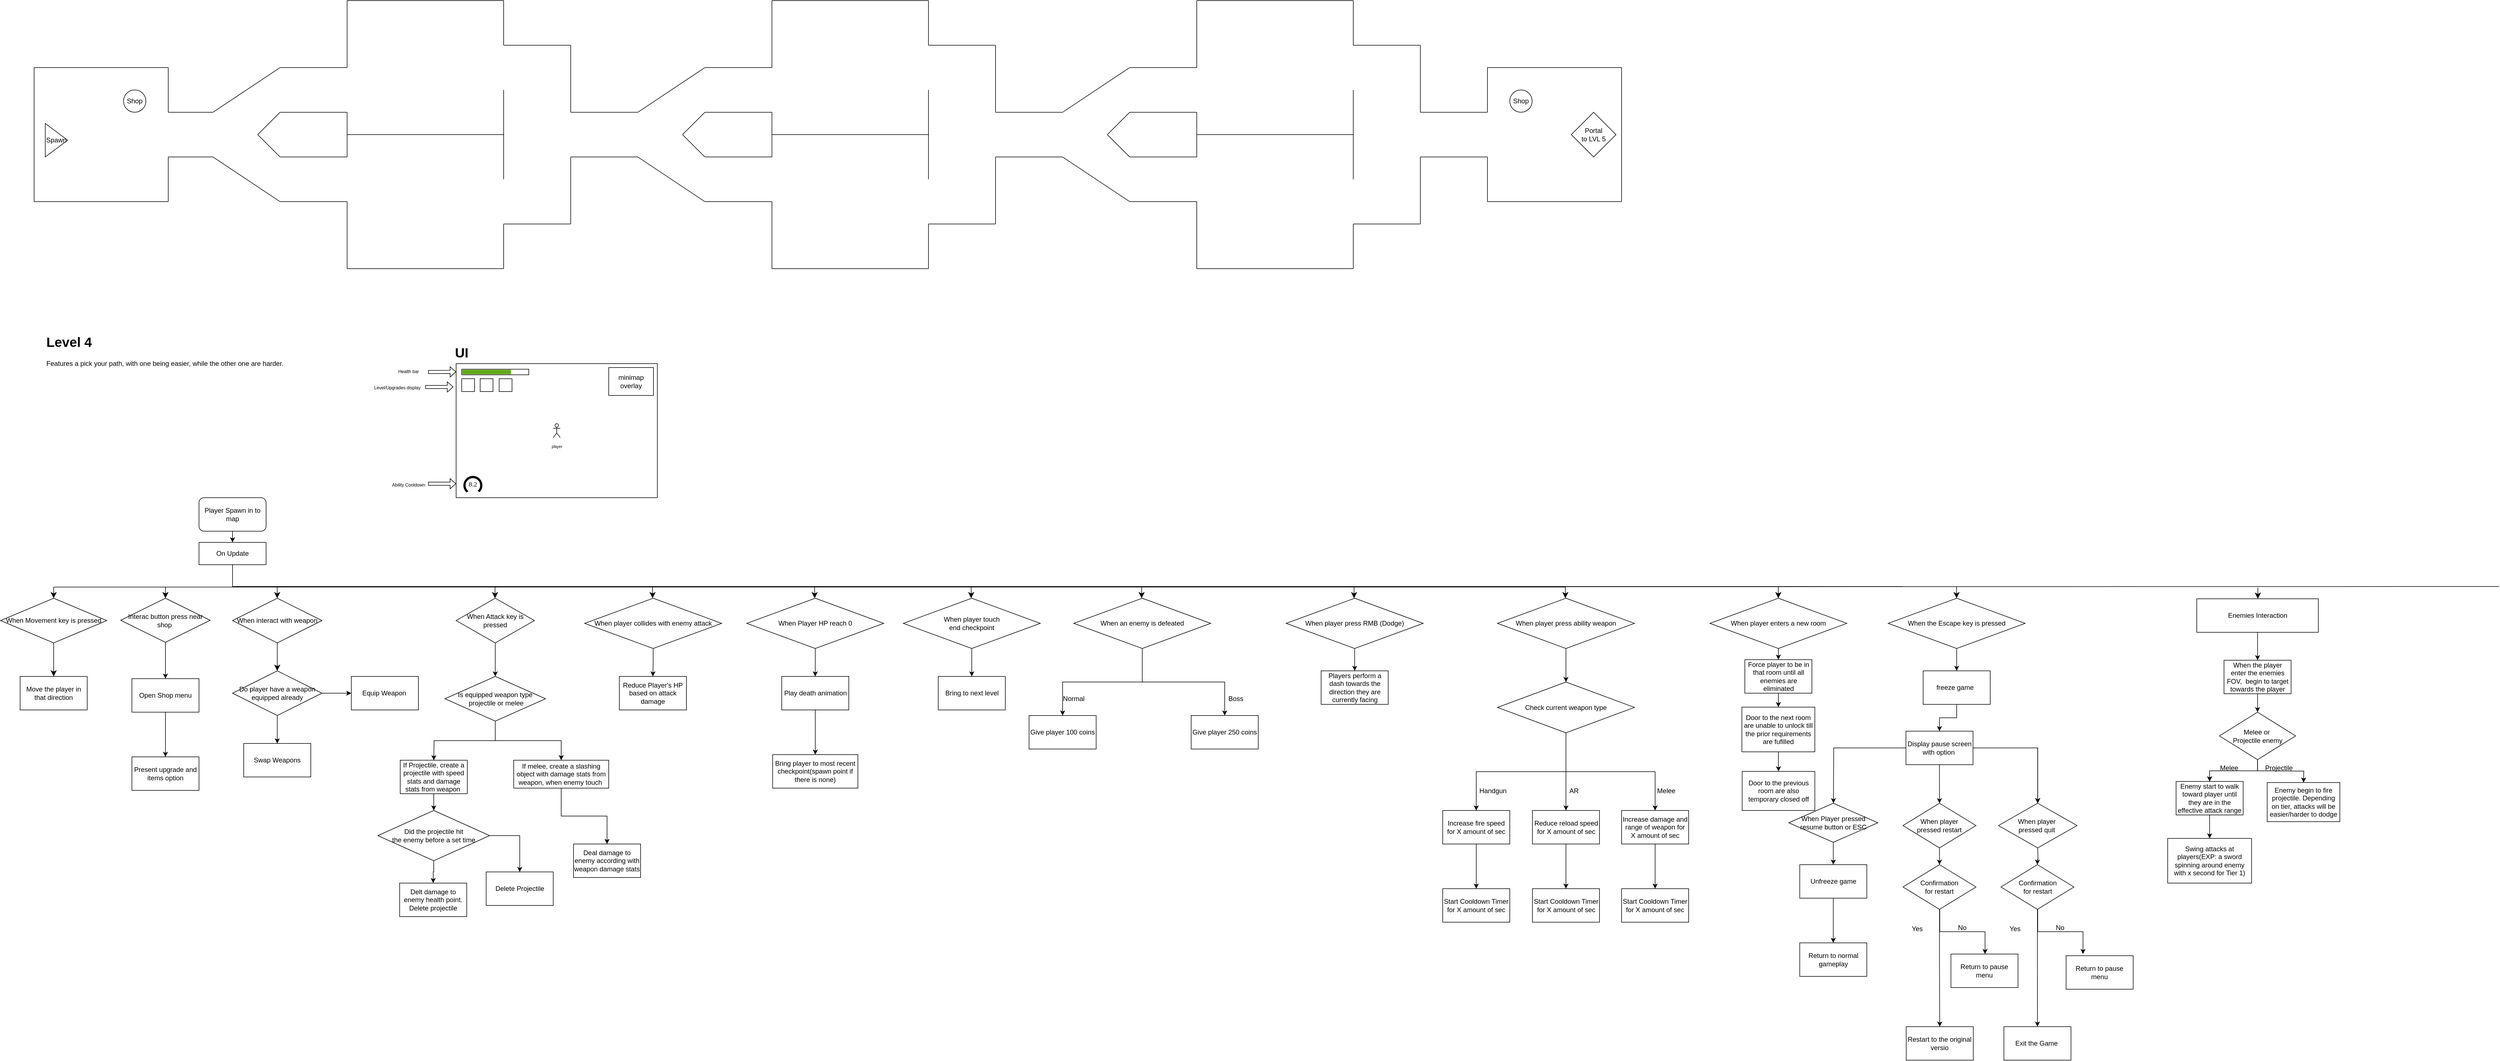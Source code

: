 <mxfile version="27.1.1">
  <diagram name="Page-1" id="taYUtSJ_4CDuhA6wjiIW">
    <mxGraphModel dx="1867" dy="601" grid="1" gridSize="10" guides="1" tooltips="1" connect="1" arrows="1" fold="1" page="1" pageScale="1" pageWidth="850" pageHeight="1100" math="0" shadow="0" adaptiveColors="auto">
      <root>
        <mxCell id="0" />
        <mxCell id="1" parent="0" />
        <mxCell id="h_4dqQD72bOemCukOD2A-11" value="&lt;h1 style=&quot;margin-top: 0px;&quot;&gt;Level 4&lt;/h1&gt;&lt;div&gt;Features a pick your path, with one being easier, while the other one are harder.&lt;/div&gt;&lt;div&gt;&lt;br&gt;&lt;/div&gt;" style="text;html=1;whiteSpace=wrap;overflow=hidden;rounded=0;" parent="1" vertex="1">
          <mxGeometry x="-620" y="991.45" width="620" height="310" as="geometry" />
        </mxCell>
        <mxCell id="E4qFbeiB4ODEOkEXqFHY-1" value="&lt;h1 style=&quot;margin-top: 0px;&quot;&gt;&lt;span style=&quot;background-color: transparent; color: light-dark(rgb(0, 0, 0), rgb(255, 255, 255));&quot;&gt;UI&lt;/span&gt;&lt;/h1&gt;" style="text;html=1;whiteSpace=wrap;overflow=hidden;rounded=0;align=center;" parent="1" vertex="1">
          <mxGeometry x="35" y="1010" width="180" height="40" as="geometry" />
        </mxCell>
        <mxCell id="E4qFbeiB4ODEOkEXqFHY-2" value="" style="rounded=0;whiteSpace=wrap;html=1;" parent="1" vertex="1">
          <mxGeometry x="115" y="1050" width="360" height="240" as="geometry" />
        </mxCell>
        <mxCell id="E4qFbeiB4ODEOkEXqFHY-3" value="" style="rounded=0;whiteSpace=wrap;html=1;" parent="1" vertex="1">
          <mxGeometry x="125" y="1060" width="120" height="10" as="geometry" />
        </mxCell>
        <mxCell id="E4qFbeiB4ODEOkEXqFHY-4" value="" style="rounded=0;whiteSpace=wrap;html=1;fillColor=#60a917;fontColor=#ffffff;strokeColor=none;movable=1;resizable=1;rotatable=1;deletable=1;editable=1;locked=0;connectable=1;" parent="1" vertex="1">
          <mxGeometry x="126" y="1061" width="87" height="8" as="geometry" />
        </mxCell>
        <mxCell id="E4qFbeiB4ODEOkEXqFHY-5" value="" style="ellipse;whiteSpace=wrap;html=1;aspect=fixed;strokeWidth=4;" parent="1" vertex="1">
          <mxGeometry x="130" y="1253" width="30" height="30" as="geometry" />
        </mxCell>
        <mxCell id="E4qFbeiB4ODEOkEXqFHY-7" value="&lt;font face=&quot;Tahoma&quot;&gt;8.2&lt;/font&gt;" style="text;html=1;align=center;verticalAlign=middle;whiteSpace=wrap;rounded=0;" parent="1" vertex="1">
          <mxGeometry x="115" y="1251" width="60" height="30" as="geometry" />
        </mxCell>
        <mxCell id="E4qFbeiB4ODEOkEXqFHY-8" value="minimap overlay" style="rounded=0;whiteSpace=wrap;html=1;" parent="1" vertex="1">
          <mxGeometry x="388" y="1057" width="80" height="50" as="geometry" />
        </mxCell>
        <mxCell id="E4qFbeiB4ODEOkEXqFHY-9" value="" style="shape=flexArrow;endArrow=classic;html=1;rounded=0;width=5.714;endSize=3.095;endWidth=11.565;" parent="1" edge="1">
          <mxGeometry width="50" height="50" relative="1" as="geometry">
            <mxPoint x="65" y="1265" as="sourcePoint" />
            <mxPoint x="115" y="1265" as="targetPoint" />
          </mxGeometry>
        </mxCell>
        <mxCell id="E4qFbeiB4ODEOkEXqFHY-10" value="" style="shape=flexArrow;endArrow=classic;html=1;rounded=0;width=5.714;endSize=3.095;endWidth=11.565;" parent="1" edge="1">
          <mxGeometry width="50" height="50" relative="1" as="geometry">
            <mxPoint x="65" y="1065" as="sourcePoint" />
            <mxPoint x="115" y="1064.76" as="targetPoint" />
          </mxGeometry>
        </mxCell>
        <mxCell id="E4qFbeiB4ODEOkEXqFHY-11" value="&lt;div&gt;&lt;font style=&quot;font-size: 8px;&quot;&gt;Ability&amp;nbsp;&lt;/font&gt;&lt;span style=&quot;font-size: 8px; background-color: transparent; color: light-dark(rgb(0, 0, 0), rgb(255, 255, 255));&quot;&gt;Cooldown&lt;/span&gt;&lt;/div&gt;" style="text;html=1;align=center;verticalAlign=middle;whiteSpace=wrap;rounded=0;" parent="1" vertex="1">
          <mxGeometry x="-15" y="1251" width="90" height="30" as="geometry" />
        </mxCell>
        <mxCell id="E4qFbeiB4ODEOkEXqFHY-12" value="&lt;div&gt;&lt;span style=&quot;font-size: 8px;&quot;&gt;Health bar&lt;/span&gt;&lt;/div&gt;" style="text;html=1;align=center;verticalAlign=middle;whiteSpace=wrap;rounded=0;" parent="1" vertex="1">
          <mxGeometry x="-15" y="1048" width="90" height="30" as="geometry" />
        </mxCell>
        <mxCell id="E4qFbeiB4ODEOkEXqFHY-19" value="" style="whiteSpace=wrap;html=1;aspect=fixed;" parent="1" vertex="1">
          <mxGeometry x="125" y="1077" width="23" height="23" as="geometry" />
        </mxCell>
        <mxCell id="E4qFbeiB4ODEOkEXqFHY-20" value="" style="whiteSpace=wrap;html=1;aspect=fixed;" parent="1" vertex="1">
          <mxGeometry x="158" y="1077" width="23" height="23" as="geometry" />
        </mxCell>
        <mxCell id="E4qFbeiB4ODEOkEXqFHY-21" value="" style="whiteSpace=wrap;html=1;aspect=fixed;" parent="1" vertex="1">
          <mxGeometry x="192" y="1077" width="23" height="23" as="geometry" />
        </mxCell>
        <mxCell id="E4qFbeiB4ODEOkEXqFHY-22" value="" style="shape=flexArrow;endArrow=classic;html=1;rounded=0;width=5.714;endSize=3.095;endWidth=11.565;" parent="1" edge="1">
          <mxGeometry width="50" height="50" relative="1" as="geometry">
            <mxPoint x="60" y="1091.8" as="sourcePoint" />
            <mxPoint x="110" y="1091.8" as="targetPoint" />
          </mxGeometry>
        </mxCell>
        <mxCell id="E4qFbeiB4ODEOkEXqFHY-23" value="&lt;span style=&quot;font-size: 8px;&quot;&gt;Level/Upgrades display&lt;/span&gt;" style="text;html=1;align=center;verticalAlign=middle;whiteSpace=wrap;rounded=0;" parent="1" vertex="1">
          <mxGeometry x="-35" y="1077" width="90" height="30" as="geometry" />
        </mxCell>
        <mxCell id="E4qFbeiB4ODEOkEXqFHY-24" value="" style="triangle;whiteSpace=wrap;html=1;rotation=-90;strokeColor=none;" parent="1" vertex="1">
          <mxGeometry x="137.2" y="1258.45" width="16.87" height="43" as="geometry" />
        </mxCell>
        <mxCell id="E4qFbeiB4ODEOkEXqFHY-25" value="&lt;div&gt;&lt;font style=&quot;font-size: 7px;&quot;&gt;player&lt;/font&gt;&lt;/div&gt;" style="shape=umlActor;verticalLabelPosition=bottom;verticalAlign=top;html=1;outlineConnect=0;rounded=0;" parent="1" vertex="1">
          <mxGeometry x="288.75" y="1157.5" width="12.5" height="25" as="geometry" />
        </mxCell>
        <mxCell id="eXyDsj4oLJ770W_KGHtE-3" style="edgeStyle=orthogonalEdgeStyle;rounded=0;orthogonalLoop=1;jettySize=auto;html=1;exitX=0.5;exitY=1;exitDx=0;exitDy=0;entryX=0.5;entryY=0;entryDx=0;entryDy=0;" parent="1" source="eXyDsj4oLJ770W_KGHtE-1" target="eXyDsj4oLJ770W_KGHtE-2" edge="1">
          <mxGeometry relative="1" as="geometry" />
        </mxCell>
        <mxCell id="eXyDsj4oLJ770W_KGHtE-1" value="Player Spawn in to map" style="rounded=1;whiteSpace=wrap;html=1;" parent="1" vertex="1">
          <mxGeometry x="-345" y="1290" width="120" height="60" as="geometry" />
        </mxCell>
        <mxCell id="eXyDsj4oLJ770W_KGHtE-2" value="On Update" style="rounded=0;whiteSpace=wrap;html=1;" parent="1" vertex="1">
          <mxGeometry x="-345" y="1370" width="120" height="40" as="geometry" />
        </mxCell>
        <mxCell id="Yp42xmwH9Xkohg9ComGU-12" style="edgeStyle=none;curved=1;rounded=0;orthogonalLoop=1;jettySize=auto;html=1;exitX=0.5;exitY=1;exitDx=0;exitDy=0;fontSize=12;startSize=8;endSize=8;" parent="1" source="Yp42xmwH9Xkohg9ComGU-3" target="Yp42xmwH9Xkohg9ComGU-11" edge="1">
          <mxGeometry relative="1" as="geometry" />
        </mxCell>
        <mxCell id="Yp42xmwH9Xkohg9ComGU-3" value="&lt;div&gt;&lt;span style=&quot;background-color: transparent; color: light-dark(rgb(0, 0, 0), rgb(255, 255, 255));&quot;&gt;When Movement key is pressed&lt;/span&gt;&lt;/div&gt;" style="rhombus;whiteSpace=wrap;html=1;" parent="1" vertex="1">
          <mxGeometry x="-700" y="1470" width="190" height="80" as="geometry" />
        </mxCell>
        <mxCell id="Yp42xmwH9Xkohg9ComGU-8" value="" style="endArrow=none;html=1;rounded=0;fontSize=12;startSize=8;endSize=8;curved=1;" parent="1" edge="1">
          <mxGeometry width="50" height="50" relative="1" as="geometry">
            <mxPoint x="-285" y="1450" as="sourcePoint" />
            <mxPoint x="-285" y="1410" as="targetPoint" />
          </mxGeometry>
        </mxCell>
        <mxCell id="Yp42xmwH9Xkohg9ComGU-9" value="" style="endArrow=none;html=1;rounded=0;fontSize=12;startSize=8;endSize=8;curved=1;" parent="1" edge="1">
          <mxGeometry width="50" height="50" relative="1" as="geometry">
            <mxPoint x="-285" y="1450" as="sourcePoint" />
            <mxPoint x="-605" y="1450" as="targetPoint" />
          </mxGeometry>
        </mxCell>
        <mxCell id="Yp42xmwH9Xkohg9ComGU-10" value="" style="endArrow=classic;html=1;rounded=0;fontSize=12;startSize=8;endSize=8;curved=1;entryX=0.5;entryY=0;entryDx=0;entryDy=0;" parent="1" target="Yp42xmwH9Xkohg9ComGU-3" edge="1">
          <mxGeometry width="50" height="50" relative="1" as="geometry">
            <mxPoint x="-605" y="1450" as="sourcePoint" />
            <mxPoint x="-655" y="1460" as="targetPoint" />
          </mxGeometry>
        </mxCell>
        <mxCell id="Yp42xmwH9Xkohg9ComGU-11" value="Move the player in that direction" style="rounded=0;whiteSpace=wrap;html=1;" parent="1" vertex="1">
          <mxGeometry x="-665" y="1610" width="120" height="60" as="geometry" />
        </mxCell>
        <mxCell id="Yp42xmwH9Xkohg9ComGU-14" value="" style="endArrow=classic;html=1;rounded=0;fontSize=12;startSize=8;endSize=8;curved=1;" parent="1" edge="1">
          <mxGeometry width="50" height="50" relative="1" as="geometry">
            <mxPoint x="-405" y="1450" as="sourcePoint" />
            <mxPoint x="-405" y="1470" as="targetPoint" />
          </mxGeometry>
        </mxCell>
        <mxCell id="Yp42xmwH9Xkohg9ComGU-23" value="" style="edgeStyle=none;curved=1;rounded=0;orthogonalLoop=1;jettySize=auto;html=1;fontSize=12;startSize=8;endSize=8;" parent="1" source="Yp42xmwH9Xkohg9ComGU-17" target="Yp42xmwH9Xkohg9ComGU-22" edge="1">
          <mxGeometry relative="1" as="geometry" />
        </mxCell>
        <mxCell id="Yp42xmwH9Xkohg9ComGU-17" value="When interact with weapon" style="rhombus;whiteSpace=wrap;html=1;" parent="1" vertex="1">
          <mxGeometry x="-285" y="1470" width="160" height="80" as="geometry" />
        </mxCell>
        <mxCell id="Yp42xmwH9Xkohg9ComGU-18" value="" style="endArrow=none;html=1;rounded=0;fontSize=12;startSize=8;endSize=8;curved=1;" parent="1" edge="1">
          <mxGeometry width="50" height="50" relative="1" as="geometry">
            <mxPoint x="-285" y="1450" as="sourcePoint" />
            <mxPoint x="2100" y="1450" as="targetPoint" />
          </mxGeometry>
        </mxCell>
        <mxCell id="Yp42xmwH9Xkohg9ComGU-19" value="" style="endArrow=classic;html=1;rounded=0;fontSize=12;startSize=8;endSize=8;curved=1;" parent="1" edge="1">
          <mxGeometry width="50" height="50" relative="1" as="geometry">
            <mxPoint x="-205.11" y="1450" as="sourcePoint" />
            <mxPoint x="-205.11" y="1470" as="targetPoint" />
          </mxGeometry>
        </mxCell>
        <mxCell id="q4_9x-0cVKSZLk66gTpS-1" style="edgeStyle=orthogonalEdgeStyle;rounded=0;orthogonalLoop=1;jettySize=auto;html=1;exitX=1;exitY=0.5;exitDx=0;exitDy=0;" parent="1" edge="1">
          <mxGeometry relative="1" as="geometry">
            <mxPoint x="-72.5" y="1640" as="targetPoint" />
            <mxPoint x="-152.5" y="1640" as="sourcePoint" />
          </mxGeometry>
        </mxCell>
        <mxCell id="q4_9x-0cVKSZLk66gTpS-3" style="edgeStyle=orthogonalEdgeStyle;rounded=0;orthogonalLoop=1;jettySize=auto;html=1;exitX=0.5;exitY=1;exitDx=0;exitDy=0;" parent="1" source="Yp42xmwH9Xkohg9ComGU-22" edge="1">
          <mxGeometry relative="1" as="geometry">
            <mxPoint x="-205" y="1730" as="targetPoint" />
          </mxGeometry>
        </mxCell>
        <mxCell id="Yp42xmwH9Xkohg9ComGU-22" value="Do player have a weapon&lt;div&gt;equipped already&lt;/div&gt;" style="rhombus;whiteSpace=wrap;html=1;" parent="1" vertex="1">
          <mxGeometry x="-285" y="1600" width="160" height="80" as="geometry" />
        </mxCell>
        <mxCell id="q4_9x-0cVKSZLk66gTpS-2" value="Equip Weapon&amp;nbsp;" style="rounded=0;whiteSpace=wrap;html=1;" parent="1" vertex="1">
          <mxGeometry x="-72.5" y="1610" width="120" height="60" as="geometry" />
        </mxCell>
        <mxCell id="q4_9x-0cVKSZLk66gTpS-4" value="Swap Weapons" style="rounded=0;whiteSpace=wrap;html=1;" parent="1" vertex="1">
          <mxGeometry x="-265" y="1730" width="120" height="60" as="geometry" />
        </mxCell>
        <mxCell id="q4_9x-0cVKSZLk66gTpS-8" value="" style="endArrow=classic;html=1;rounded=0;fontSize=12;startSize=8;endSize=8;curved=1;" parent="1" edge="1">
          <mxGeometry width="50" height="50" relative="1" as="geometry">
            <mxPoint x="184.6" y="1450" as="sourcePoint" />
            <mxPoint x="184.6" y="1470" as="targetPoint" />
          </mxGeometry>
        </mxCell>
        <mxCell id="q4_9x-0cVKSZLk66gTpS-11" style="edgeStyle=orthogonalEdgeStyle;rounded=0;orthogonalLoop=1;jettySize=auto;html=1;exitX=0.5;exitY=1;exitDx=0;exitDy=0;entryX=0.5;entryY=0;entryDx=0;entryDy=0;" parent="1" source="q4_9x-0cVKSZLk66gTpS-9" edge="1">
          <mxGeometry relative="1" as="geometry">
            <mxPoint x="185" y="1610" as="targetPoint" />
          </mxGeometry>
        </mxCell>
        <mxCell id="q4_9x-0cVKSZLk66gTpS-9" value="When Attack key is pressed" style="rhombus;whiteSpace=wrap;html=1;" parent="1" vertex="1">
          <mxGeometry x="115" y="1470" width="140" height="80" as="geometry" />
        </mxCell>
        <mxCell id="q4_9x-0cVKSZLk66gTpS-14" style="edgeStyle=orthogonalEdgeStyle;rounded=0;orthogonalLoop=1;jettySize=auto;html=1;exitX=0.5;exitY=1;exitDx=0;exitDy=0;" parent="1" source="q4_9x-0cVKSZLk66gTpS-12" edge="1">
          <mxGeometry relative="1" as="geometry">
            <mxPoint x="75" y="1760" as="targetPoint" />
            <mxPoint x="185" y="1730" as="sourcePoint" />
          </mxGeometry>
        </mxCell>
        <mxCell id="q4_9x-0cVKSZLk66gTpS-16" value="" style="edgeStyle=orthogonalEdgeStyle;rounded=0;orthogonalLoop=1;jettySize=auto;html=1;" parent="1" source="q4_9x-0cVKSZLk66gTpS-12" target="q4_9x-0cVKSZLk66gTpS-15" edge="1">
          <mxGeometry relative="1" as="geometry" />
        </mxCell>
        <mxCell id="q4_9x-0cVKSZLk66gTpS-12" value="Is equipped weapon type&lt;div&gt;&amp;nbsp;projectile or melee&lt;/div&gt;" style="rhombus;whiteSpace=wrap;html=1;rounded=0;" parent="1" vertex="1">
          <mxGeometry x="95" y="1610" width="180" height="80" as="geometry" />
        </mxCell>
        <mxCell id="lq5Zol3VYvwU5_5nPJsw-11" value="" style="edgeStyle=orthogonalEdgeStyle;rounded=0;orthogonalLoop=1;jettySize=auto;html=1;" parent="1" source="q4_9x-0cVKSZLk66gTpS-15" target="lq5Zol3VYvwU5_5nPJsw-10" edge="1">
          <mxGeometry relative="1" as="geometry" />
        </mxCell>
        <mxCell id="q4_9x-0cVKSZLk66gTpS-15" value="If melee, create a slashing object with damage stats from weapon, when enemy touch&amp;nbsp;" style="whiteSpace=wrap;html=1;rounded=0;" parent="1" vertex="1">
          <mxGeometry x="218" y="1760" width="170" height="50" as="geometry" />
        </mxCell>
        <mxCell id="lq5Zol3VYvwU5_5nPJsw-5" value="" style="edgeStyle=orthogonalEdgeStyle;rounded=0;orthogonalLoop=1;jettySize=auto;html=1;" parent="1" source="q4_9x-0cVKSZLk66gTpS-17" target="lq5Zol3VYvwU5_5nPJsw-4" edge="1">
          <mxGeometry relative="1" as="geometry" />
        </mxCell>
        <mxCell id="q4_9x-0cVKSZLk66gTpS-17" value="If Projectile, create a projectile with speed stats and damage stats from weapon&amp;nbsp;" style="rounded=0;whiteSpace=wrap;html=1;" parent="1" vertex="1">
          <mxGeometry x="15" y="1760" width="120" height="60" as="geometry" />
        </mxCell>
        <mxCell id="lq5Zol3VYvwU5_5nPJsw-1" style="edgeStyle=orthogonalEdgeStyle;rounded=0;orthogonalLoop=1;jettySize=auto;html=1;exitX=0.5;exitY=1;exitDx=0;exitDy=0;" parent="1" source="q4_9x-0cVKSZLk66gTpS-15" target="q4_9x-0cVKSZLk66gTpS-15" edge="1">
          <mxGeometry relative="1" as="geometry" />
        </mxCell>
        <mxCell id="lq5Zol3VYvwU5_5nPJsw-7" value="" style="edgeStyle=orthogonalEdgeStyle;rounded=0;orthogonalLoop=1;jettySize=auto;html=1;" parent="1" source="lq5Zol3VYvwU5_5nPJsw-4" target="lq5Zol3VYvwU5_5nPJsw-6" edge="1">
          <mxGeometry relative="1" as="geometry" />
        </mxCell>
        <mxCell id="lq5Zol3VYvwU5_5nPJsw-9" value="" style="edgeStyle=orthogonalEdgeStyle;rounded=0;orthogonalLoop=1;jettySize=auto;html=1;exitX=1;exitY=0.5;exitDx=0;exitDy=0;" parent="1" source="lq5Zol3VYvwU5_5nPJsw-4" target="lq5Zol3VYvwU5_5nPJsw-8" edge="1">
          <mxGeometry relative="1" as="geometry" />
        </mxCell>
        <mxCell id="lq5Zol3VYvwU5_5nPJsw-4" value="Did the projectile hit&lt;div&gt;the enemy before a set time&lt;/div&gt;" style="rhombus;whiteSpace=wrap;html=1;rounded=0;" parent="1" vertex="1">
          <mxGeometry x="-25" y="1850" width="200" height="90" as="geometry" />
        </mxCell>
        <mxCell id="lq5Zol3VYvwU5_5nPJsw-6" value="Delt damage to enemy health point. Delete projectile" style="whiteSpace=wrap;html=1;rounded=0;" parent="1" vertex="1">
          <mxGeometry x="14" y="1980" width="120" height="60" as="geometry" />
        </mxCell>
        <mxCell id="lq5Zol3VYvwU5_5nPJsw-8" value="Delete Projectile" style="whiteSpace=wrap;html=1;rounded=0;" parent="1" vertex="1">
          <mxGeometry x="168.75" y="1960" width="120" height="60" as="geometry" />
        </mxCell>
        <mxCell id="lq5Zol3VYvwU5_5nPJsw-10" value="Deal damage to enemy according with weapon damage stats" style="whiteSpace=wrap;html=1;rounded=0;" parent="1" vertex="1">
          <mxGeometry x="325" y="1910" width="120" height="60" as="geometry" />
        </mxCell>
        <mxCell id="MKZqPjybAPE5XbvGpNHw-1" value="" style="endArrow=classic;html=1;rounded=0;fontSize=12;startSize=8;endSize=8;curved=1;" parent="1" edge="1">
          <mxGeometry width="50" height="50" relative="1" as="geometry">
            <mxPoint x="466.41" y="1450" as="sourcePoint" />
            <mxPoint x="466.41" y="1470" as="targetPoint" />
          </mxGeometry>
        </mxCell>
        <mxCell id="MKZqPjybAPE5XbvGpNHw-4" value="" style="edgeStyle=orthogonalEdgeStyle;rounded=0;orthogonalLoop=1;jettySize=auto;html=1;" parent="1" source="MKZqPjybAPE5XbvGpNHw-2" target="MKZqPjybAPE5XbvGpNHw-3" edge="1">
          <mxGeometry relative="1" as="geometry" />
        </mxCell>
        <mxCell id="MKZqPjybAPE5XbvGpNHw-2" value="When player collides with enemy attack" style="rhombus;whiteSpace=wrap;html=1;" parent="1" vertex="1">
          <mxGeometry x="345" y="1470" width="245" height="90" as="geometry" />
        </mxCell>
        <mxCell id="MKZqPjybAPE5XbvGpNHw-3" value="Reduce Player&#39;s HP based on attack damage" style="whiteSpace=wrap;html=1;" parent="1" vertex="1">
          <mxGeometry x="407" y="1610" width="120" height="60" as="geometry" />
        </mxCell>
        <mxCell id="MKZqPjybAPE5XbvGpNHw-5" value="" style="endArrow=classic;html=1;rounded=0;fontSize=12;startSize=8;endSize=8;curved=1;" parent="1" edge="1">
          <mxGeometry width="50" height="50" relative="1" as="geometry">
            <mxPoint x="756.41" y="1450" as="sourcePoint" />
            <mxPoint x="756.41" y="1470" as="targetPoint" />
          </mxGeometry>
        </mxCell>
        <mxCell id="MKZqPjybAPE5XbvGpNHw-10" value="" style="edgeStyle=orthogonalEdgeStyle;rounded=0;orthogonalLoop=1;jettySize=auto;html=1;" parent="1" source="MKZqPjybAPE5XbvGpNHw-6" target="MKZqPjybAPE5XbvGpNHw-9" edge="1">
          <mxGeometry relative="1" as="geometry" />
        </mxCell>
        <mxCell id="MKZqPjybAPE5XbvGpNHw-6" value="When Player HP reach 0" style="rhombus;whiteSpace=wrap;html=1;" parent="1" vertex="1">
          <mxGeometry x="635" y="1470" width="245" height="90" as="geometry" />
        </mxCell>
        <mxCell id="MKZqPjybAPE5XbvGpNHw-12" value="" style="edgeStyle=orthogonalEdgeStyle;rounded=0;orthogonalLoop=1;jettySize=auto;html=1;" parent="1" source="MKZqPjybAPE5XbvGpNHw-9" target="MKZqPjybAPE5XbvGpNHw-11" edge="1">
          <mxGeometry relative="1" as="geometry" />
        </mxCell>
        <mxCell id="MKZqPjybAPE5XbvGpNHw-9" value="Play death animation" style="whiteSpace=wrap;html=1;" parent="1" vertex="1">
          <mxGeometry x="697.5" y="1610" width="120" height="60" as="geometry" />
        </mxCell>
        <mxCell id="MKZqPjybAPE5XbvGpNHw-11" value="Bring player to most recent checkpoint(spawn point if there is none)" style="whiteSpace=wrap;html=1;" parent="1" vertex="1">
          <mxGeometry x="681.25" y="1750" width="152.5" height="60" as="geometry" />
        </mxCell>
        <mxCell id="MKZqPjybAPE5XbvGpNHw-15" value="" style="endArrow=classic;html=1;rounded=0;fontSize=12;startSize=8;endSize=8;curved=1;" parent="1" edge="1">
          <mxGeometry width="50" height="50" relative="1" as="geometry">
            <mxPoint x="1036.41" y="1450" as="sourcePoint" />
            <mxPoint x="1036.41" y="1470" as="targetPoint" />
          </mxGeometry>
        </mxCell>
        <mxCell id="MKZqPjybAPE5XbvGpNHw-18" value="" style="edgeStyle=orthogonalEdgeStyle;rounded=0;orthogonalLoop=1;jettySize=auto;html=1;" parent="1" source="MKZqPjybAPE5XbvGpNHw-16" target="MKZqPjybAPE5XbvGpNHw-17" edge="1">
          <mxGeometry relative="1" as="geometry" />
        </mxCell>
        <mxCell id="MKZqPjybAPE5XbvGpNHw-16" value="When player touch&lt;div&gt;end checkpoint&lt;/div&gt;" style="rhombus;whiteSpace=wrap;html=1;" parent="1" vertex="1">
          <mxGeometry x="915" y="1470" width="245" height="90" as="geometry" />
        </mxCell>
        <mxCell id="MKZqPjybAPE5XbvGpNHw-17" value="Bring to next level" style="whiteSpace=wrap;html=1;" parent="1" vertex="1">
          <mxGeometry x="977.5" y="1610" width="120" height="60" as="geometry" />
        </mxCell>
        <mxCell id="MKZqPjybAPE5XbvGpNHw-19" value="" style="endArrow=classic;html=1;rounded=0;fontSize=12;startSize=8;endSize=8;curved=1;" parent="1" edge="1">
          <mxGeometry width="50" height="50" relative="1" as="geometry">
            <mxPoint x="1341.41" y="1450" as="sourcePoint" />
            <mxPoint x="1341.41" y="1470" as="targetPoint" />
          </mxGeometry>
        </mxCell>
        <mxCell id="MKZqPjybAPE5XbvGpNHw-22" value="" style="edgeStyle=orthogonalEdgeStyle;rounded=0;orthogonalLoop=1;jettySize=auto;html=1;" parent="1" source="MKZqPjybAPE5XbvGpNHw-20" target="MKZqPjybAPE5XbvGpNHw-21" edge="1">
          <mxGeometry relative="1" as="geometry" />
        </mxCell>
        <mxCell id="MKZqPjybAPE5XbvGpNHw-26" value="" style="edgeStyle=orthogonalEdgeStyle;rounded=0;orthogonalLoop=1;jettySize=auto;html=1;" parent="1" source="MKZqPjybAPE5XbvGpNHw-20" target="MKZqPjybAPE5XbvGpNHw-25" edge="1">
          <mxGeometry relative="1" as="geometry" />
        </mxCell>
        <mxCell id="MKZqPjybAPE5XbvGpNHw-20" value="When an enemy is defeated" style="rhombus;whiteSpace=wrap;html=1;" parent="1" vertex="1">
          <mxGeometry x="1220" y="1470" width="245" height="90" as="geometry" />
        </mxCell>
        <mxCell id="MKZqPjybAPE5XbvGpNHw-21" value="Give player 100 coins" style="whiteSpace=wrap;html=1;" parent="1" vertex="1">
          <mxGeometry x="1140" y="1680" width="120" height="60" as="geometry" />
        </mxCell>
        <mxCell id="MKZqPjybAPE5XbvGpNHw-25" value="Give player 250 coins" style="whiteSpace=wrap;html=1;" parent="1" vertex="1">
          <mxGeometry x="1430" y="1680" width="120" height="60" as="geometry" />
        </mxCell>
        <mxCell id="MKZqPjybAPE5XbvGpNHw-27" value="Normal" style="text;html=1;align=center;verticalAlign=middle;whiteSpace=wrap;rounded=0;" parent="1" vertex="1">
          <mxGeometry x="1190" y="1635" width="60" height="30" as="geometry" />
        </mxCell>
        <mxCell id="MKZqPjybAPE5XbvGpNHw-29" value="Boss" style="text;html=1;align=center;verticalAlign=middle;whiteSpace=wrap;rounded=0;" parent="1" vertex="1">
          <mxGeometry x="1480" y="1635" width="60" height="30" as="geometry" />
        </mxCell>
        <mxCell id="MKZqPjybAPE5XbvGpNHw-31" value="" style="endArrow=classic;html=1;rounded=0;fontSize=12;startSize=8;endSize=8;curved=1;" parent="1" edge="1">
          <mxGeometry width="50" height="50" relative="1" as="geometry">
            <mxPoint x="1721.41" y="1450" as="sourcePoint" />
            <mxPoint x="1721.41" y="1470" as="targetPoint" />
          </mxGeometry>
        </mxCell>
        <mxCell id="MKZqPjybAPE5XbvGpNHw-34" value="" style="edgeStyle=orthogonalEdgeStyle;rounded=0;orthogonalLoop=1;jettySize=auto;html=1;" parent="1" source="MKZqPjybAPE5XbvGpNHw-32" target="MKZqPjybAPE5XbvGpNHw-33" edge="1">
          <mxGeometry relative="1" as="geometry" />
        </mxCell>
        <mxCell id="MKZqPjybAPE5XbvGpNHw-32" value="When player press RMB (Dodge)" style="rhombus;whiteSpace=wrap;html=1;" parent="1" vertex="1">
          <mxGeometry x="1600" y="1470" width="245" height="90" as="geometry" />
        </mxCell>
        <mxCell id="MKZqPjybAPE5XbvGpNHw-33" value="Players perform a dash towards the direction they are currently facing" style="whiteSpace=wrap;html=1;" parent="1" vertex="1">
          <mxGeometry x="1662.5" y="1600" width="120" height="60" as="geometry" />
        </mxCell>
        <mxCell id="MKZqPjybAPE5XbvGpNHw-37" value="" style="endArrow=classic;html=1;rounded=0;fontSize=12;startSize=8;endSize=8;curved=1;" parent="1" edge="1">
          <mxGeometry width="50" height="50" relative="1" as="geometry">
            <mxPoint x="2099.41" y="1450" as="sourcePoint" />
            <mxPoint x="2099.41" y="1470" as="targetPoint" />
          </mxGeometry>
        </mxCell>
        <mxCell id="MKZqPjybAPE5XbvGpNHw-40" value="" style="edgeStyle=orthogonalEdgeStyle;rounded=0;orthogonalLoop=1;jettySize=auto;html=1;" parent="1" source="MKZqPjybAPE5XbvGpNHw-38" target="MKZqPjybAPE5XbvGpNHw-39" edge="1">
          <mxGeometry relative="1" as="geometry" />
        </mxCell>
        <mxCell id="MKZqPjybAPE5XbvGpNHw-38" value="When player press ability weapon" style="rhombus;whiteSpace=wrap;html=1;" parent="1" vertex="1">
          <mxGeometry x="1978" y="1470" width="245" height="90" as="geometry" />
        </mxCell>
        <mxCell id="MKZqPjybAPE5XbvGpNHw-46" value="" style="edgeStyle=orthogonalEdgeStyle;rounded=0;orthogonalLoop=1;jettySize=auto;html=1;" parent="1" source="MKZqPjybAPE5XbvGpNHw-39" target="MKZqPjybAPE5XbvGpNHw-45" edge="1">
          <mxGeometry relative="1" as="geometry" />
        </mxCell>
        <mxCell id="MKZqPjybAPE5XbvGpNHw-48" value="" style="edgeStyle=orthogonalEdgeStyle;rounded=0;orthogonalLoop=1;jettySize=auto;html=1;" parent="1" source="MKZqPjybAPE5XbvGpNHw-39" target="MKZqPjybAPE5XbvGpNHw-47" edge="1">
          <mxGeometry relative="1" as="geometry" />
        </mxCell>
        <mxCell id="MKZqPjybAPE5XbvGpNHw-50" value="" style="edgeStyle=orthogonalEdgeStyle;rounded=0;orthogonalLoop=1;jettySize=auto;html=1;" parent="1" source="MKZqPjybAPE5XbvGpNHw-39" target="MKZqPjybAPE5XbvGpNHw-49" edge="1">
          <mxGeometry relative="1" as="geometry" />
        </mxCell>
        <mxCell id="MKZqPjybAPE5XbvGpNHw-39" value="Check current weapon type" style="rhombus;whiteSpace=wrap;html=1;" parent="1" vertex="1">
          <mxGeometry x="1978" y="1620" width="245" height="91" as="geometry" />
        </mxCell>
        <mxCell id="MKZqPjybAPE5XbvGpNHw-55" value="" style="edgeStyle=orthogonalEdgeStyle;rounded=0;orthogonalLoop=1;jettySize=auto;html=1;" parent="1" source="MKZqPjybAPE5XbvGpNHw-45" target="MKZqPjybAPE5XbvGpNHw-54" edge="1">
          <mxGeometry relative="1" as="geometry" />
        </mxCell>
        <mxCell id="MKZqPjybAPE5XbvGpNHw-45" value="Increase fire speed for X amount of sec" style="whiteSpace=wrap;html=1;" parent="1" vertex="1">
          <mxGeometry x="1880" y="1850" width="120" height="60" as="geometry" />
        </mxCell>
        <mxCell id="MKZqPjybAPE5XbvGpNHw-57" value="" style="edgeStyle=orthogonalEdgeStyle;rounded=0;orthogonalLoop=1;jettySize=auto;html=1;" parent="1" source="MKZqPjybAPE5XbvGpNHw-47" edge="1">
          <mxGeometry relative="1" as="geometry">
            <mxPoint x="2100.5" y="1990" as="targetPoint" />
          </mxGeometry>
        </mxCell>
        <mxCell id="MKZqPjybAPE5XbvGpNHw-47" value="Reduce reload speed for X amount of sec" style="whiteSpace=wrap;html=1;" parent="1" vertex="1">
          <mxGeometry x="2040.5" y="1850" width="120" height="60" as="geometry" />
        </mxCell>
        <mxCell id="MKZqPjybAPE5XbvGpNHw-59" value="" style="edgeStyle=orthogonalEdgeStyle;rounded=0;orthogonalLoop=1;jettySize=auto;html=1;" parent="1" source="MKZqPjybAPE5XbvGpNHw-49" edge="1">
          <mxGeometry relative="1" as="geometry">
            <mxPoint x="2260.0" y="1990" as="targetPoint" />
          </mxGeometry>
        </mxCell>
        <mxCell id="MKZqPjybAPE5XbvGpNHw-49" value="Increase damage and range of weapon for X amount of sec" style="whiteSpace=wrap;html=1;" parent="1" vertex="1">
          <mxGeometry x="2200" y="1850" width="120" height="60" as="geometry" />
        </mxCell>
        <mxCell id="MKZqPjybAPE5XbvGpNHw-51" value="Handgun" style="text;html=1;align=center;verticalAlign=middle;whiteSpace=wrap;rounded=0;" parent="1" vertex="1">
          <mxGeometry x="1940" y="1800" width="60" height="30" as="geometry" />
        </mxCell>
        <mxCell id="MKZqPjybAPE5XbvGpNHw-52" value="AR" style="text;html=1;align=center;verticalAlign=middle;whiteSpace=wrap;rounded=0;" parent="1" vertex="1">
          <mxGeometry x="2085" y="1800" width="60" height="30" as="geometry" />
        </mxCell>
        <mxCell id="MKZqPjybAPE5XbvGpNHw-53" value="Melee" style="text;html=1;align=center;verticalAlign=middle;whiteSpace=wrap;rounded=0;" parent="1" vertex="1">
          <mxGeometry x="2250" y="1800" width="60" height="30" as="geometry" />
        </mxCell>
        <mxCell id="MKZqPjybAPE5XbvGpNHw-54" value="Start Cooldown Timer for X amount of sec" style="whiteSpace=wrap;html=1;" parent="1" vertex="1">
          <mxGeometry x="1880" y="1990" width="120" height="60" as="geometry" />
        </mxCell>
        <mxCell id="MKZqPjybAPE5XbvGpNHw-60" value="Start Cooldown Timer for X amount of sec" style="whiteSpace=wrap;html=1;" parent="1" vertex="1">
          <mxGeometry x="2040.5" y="1990" width="120" height="60" as="geometry" />
        </mxCell>
        <mxCell id="MKZqPjybAPE5XbvGpNHw-61" value="Start Cooldown Timer for X amount of sec" style="whiteSpace=wrap;html=1;" parent="1" vertex="1">
          <mxGeometry x="2200" y="1990" width="120" height="60" as="geometry" />
        </mxCell>
        <mxCell id="i7hB4-bsWyCeOYq-jbDJ-1" value="" style="endArrow=none;html=1;rounded=0;fontSize=12;startSize=8;endSize=8;curved=1;" parent="1" edge="1">
          <mxGeometry width="50" height="50" relative="1" as="geometry">
            <mxPoint x="-285" y="1449" as="sourcePoint" />
            <mxPoint x="2703" y="1449" as="targetPoint" />
          </mxGeometry>
        </mxCell>
        <mxCell id="i7hB4-bsWyCeOYq-jbDJ-2" value="" style="endArrow=none;html=1;rounded=0;fontSize=12;startSize=8;endSize=8;curved=1;" parent="1" edge="1">
          <mxGeometry width="50" height="50" relative="1" as="geometry">
            <mxPoint x="-285" y="1450" as="sourcePoint" />
            <mxPoint x="3769.793" y="1449" as="targetPoint" />
          </mxGeometry>
        </mxCell>
        <mxCell id="i7hB4-bsWyCeOYq-jbDJ-3" value="" style="endArrow=classic;html=1;rounded=0;fontSize=12;startSize=8;endSize=8;curved=1;" parent="1" edge="1">
          <mxGeometry width="50" height="50" relative="1" as="geometry">
            <mxPoint x="2480.41" y="1450" as="sourcePoint" />
            <mxPoint x="2480.41" y="1470" as="targetPoint" />
          </mxGeometry>
        </mxCell>
        <mxCell id="i7hB4-bsWyCeOYq-jbDJ-6" value="" style="edgeStyle=orthogonalEdgeStyle;rounded=0;orthogonalLoop=1;jettySize=auto;html=1;" parent="1" source="i7hB4-bsWyCeOYq-jbDJ-4" target="i7hB4-bsWyCeOYq-jbDJ-5" edge="1">
          <mxGeometry relative="1" as="geometry" />
        </mxCell>
        <mxCell id="i7hB4-bsWyCeOYq-jbDJ-4" value="When player enters a new room" style="rhombus;whiteSpace=wrap;html=1;" parent="1" vertex="1">
          <mxGeometry x="2358" y="1470" width="245" height="90" as="geometry" />
        </mxCell>
        <mxCell id="i7hB4-bsWyCeOYq-jbDJ-8" value="" style="edgeStyle=orthogonalEdgeStyle;rounded=0;orthogonalLoop=1;jettySize=auto;html=1;" parent="1" source="i7hB4-bsWyCeOYq-jbDJ-5" target="i7hB4-bsWyCeOYq-jbDJ-7" edge="1">
          <mxGeometry relative="1" as="geometry" />
        </mxCell>
        <mxCell id="i7hB4-bsWyCeOYq-jbDJ-5" value="Force player to be in that room until all enemies are eliminated" style="whiteSpace=wrap;html=1;" parent="1" vertex="1">
          <mxGeometry x="2420.5" y="1580" width="120" height="60" as="geometry" />
        </mxCell>
        <mxCell id="i7hB4-bsWyCeOYq-jbDJ-46" value="" style="edgeStyle=orthogonalEdgeStyle;rounded=0;orthogonalLoop=1;jettySize=auto;html=1;" parent="1" source="i7hB4-bsWyCeOYq-jbDJ-7" target="i7hB4-bsWyCeOYq-jbDJ-45" edge="1">
          <mxGeometry relative="1" as="geometry" />
        </mxCell>
        <mxCell id="i7hB4-bsWyCeOYq-jbDJ-7" value="Door to the next room are unable to unlock till the prior requirements are fufilled" style="whiteSpace=wrap;html=1;" parent="1" vertex="1">
          <mxGeometry x="2415.25" y="1665" width="130.5" height="80" as="geometry" />
        </mxCell>
        <mxCell id="i7hB4-bsWyCeOYq-jbDJ-9" value="" style="endArrow=classic;html=1;rounded=0;fontSize=12;startSize=8;endSize=8;curved=1;" parent="1" edge="1">
          <mxGeometry width="50" height="50" relative="1" as="geometry">
            <mxPoint x="2799.31" y="1450" as="sourcePoint" />
            <mxPoint x="2799.31" y="1470" as="targetPoint" />
          </mxGeometry>
        </mxCell>
        <mxCell id="i7hB4-bsWyCeOYq-jbDJ-12" value="" style="edgeStyle=orthogonalEdgeStyle;rounded=0;orthogonalLoop=1;jettySize=auto;html=1;" parent="1" source="i7hB4-bsWyCeOYq-jbDJ-10" target="i7hB4-bsWyCeOYq-jbDJ-11" edge="1">
          <mxGeometry relative="1" as="geometry" />
        </mxCell>
        <mxCell id="i7hB4-bsWyCeOYq-jbDJ-10" value="When the Escape key is pressed" style="rhombus;whiteSpace=wrap;html=1;" parent="1" vertex="1">
          <mxGeometry x="2677" y="1470" width="245" height="90" as="geometry" />
        </mxCell>
        <mxCell id="i7hB4-bsWyCeOYq-jbDJ-14" value="" style="edgeStyle=orthogonalEdgeStyle;rounded=0;orthogonalLoop=1;jettySize=auto;html=1;" parent="1" source="i7hB4-bsWyCeOYq-jbDJ-11" target="i7hB4-bsWyCeOYq-jbDJ-13" edge="1">
          <mxGeometry relative="1" as="geometry" />
        </mxCell>
        <mxCell id="i7hB4-bsWyCeOYq-jbDJ-11" value="freeze game&amp;nbsp;&amp;nbsp;" style="whiteSpace=wrap;html=1;" parent="1" vertex="1">
          <mxGeometry x="2739.5" y="1600" width="120" height="60" as="geometry" />
        </mxCell>
        <mxCell id="i7hB4-bsWyCeOYq-jbDJ-17" value="" style="edgeStyle=orthogonalEdgeStyle;rounded=0;orthogonalLoop=1;jettySize=auto;html=1;" parent="1" source="i7hB4-bsWyCeOYq-jbDJ-13" edge="1">
          <mxGeometry relative="1" as="geometry">
            <mxPoint x="2579" y="1837.004" as="targetPoint" />
          </mxGeometry>
        </mxCell>
        <mxCell id="i7hB4-bsWyCeOYq-jbDJ-19" value="" style="edgeStyle=orthogonalEdgeStyle;rounded=0;orthogonalLoop=1;jettySize=auto;html=1;" parent="1" source="i7hB4-bsWyCeOYq-jbDJ-13" target="i7hB4-bsWyCeOYq-jbDJ-18" edge="1">
          <mxGeometry relative="1" as="geometry" />
        </mxCell>
        <mxCell id="i7hB4-bsWyCeOYq-jbDJ-20" value="" style="edgeStyle=orthogonalEdgeStyle;rounded=0;orthogonalLoop=1;jettySize=auto;html=1;" parent="1" source="i7hB4-bsWyCeOYq-jbDJ-13" target="i7hB4-bsWyCeOYq-jbDJ-18" edge="1">
          <mxGeometry relative="1" as="geometry" />
        </mxCell>
        <mxCell id="i7hB4-bsWyCeOYq-jbDJ-21" value="" style="edgeStyle=orthogonalEdgeStyle;rounded=0;orthogonalLoop=1;jettySize=auto;html=1;" parent="1" source="i7hB4-bsWyCeOYq-jbDJ-13" target="i7hB4-bsWyCeOYq-jbDJ-18" edge="1">
          <mxGeometry relative="1" as="geometry" />
        </mxCell>
        <mxCell id="i7hB4-bsWyCeOYq-jbDJ-22" value="" style="edgeStyle=orthogonalEdgeStyle;rounded=0;orthogonalLoop=1;jettySize=auto;html=1;" parent="1" source="i7hB4-bsWyCeOYq-jbDJ-13" target="i7hB4-bsWyCeOYq-jbDJ-18" edge="1">
          <mxGeometry relative="1" as="geometry" />
        </mxCell>
        <mxCell id="i7hB4-bsWyCeOYq-jbDJ-24" value="" style="edgeStyle=orthogonalEdgeStyle;rounded=0;orthogonalLoop=1;jettySize=auto;html=1;" parent="1" source="i7hB4-bsWyCeOYq-jbDJ-13" target="i7hB4-bsWyCeOYq-jbDJ-23" edge="1">
          <mxGeometry relative="1" as="geometry" />
        </mxCell>
        <mxCell id="i7hB4-bsWyCeOYq-jbDJ-13" value="Display pause screen&lt;div&gt;with option&amp;nbsp;&lt;/div&gt;" style="whiteSpace=wrap;html=1;" parent="1" vertex="1">
          <mxGeometry x="2708.74" y="1708" width="120" height="60" as="geometry" />
        </mxCell>
        <mxCell id="sP7tC8DH-ycPfbjM61ny-35" value="" style="edgeStyle=orthogonalEdgeStyle;rounded=0;orthogonalLoop=1;jettySize=auto;html=1;" parent="1" source="i7hB4-bsWyCeOYq-jbDJ-16" target="sP7tC8DH-ycPfbjM61ny-34" edge="1">
          <mxGeometry relative="1" as="geometry" />
        </mxCell>
        <mxCell id="i7hB4-bsWyCeOYq-jbDJ-16" value="When Player pressed&lt;div&gt;&amp;nbsp;resume button or ESC&amp;nbsp;&lt;/div&gt;" style="rhombus;whiteSpace=wrap;html=1;" parent="1" vertex="1">
          <mxGeometry x="2499" y="1837" width="159.5" height="70" as="geometry" />
        </mxCell>
        <mxCell id="i7hB4-bsWyCeOYq-jbDJ-18" value="When player&amp;nbsp;&lt;div&gt;pressed quit&amp;nbsp;&lt;/div&gt;" style="rhombus;whiteSpace=wrap;html=1;" parent="1" vertex="1">
          <mxGeometry x="2874.24" y="1837" width="140.5" height="80" as="geometry" />
        </mxCell>
        <mxCell id="i7hB4-bsWyCeOYq-jbDJ-28" value="" style="edgeStyle=orthogonalEdgeStyle;rounded=0;orthogonalLoop=1;jettySize=auto;html=1;" parent="1" source="i7hB4-bsWyCeOYq-jbDJ-23" target="i7hB4-bsWyCeOYq-jbDJ-27" edge="1">
          <mxGeometry relative="1" as="geometry" />
        </mxCell>
        <mxCell id="i7hB4-bsWyCeOYq-jbDJ-23" value="When player&lt;div&gt;pressed restart&lt;/div&gt;" style="rhombus;whiteSpace=wrap;html=1;" parent="1" vertex="1">
          <mxGeometry x="2703.49" y="1837" width="130.5" height="80" as="geometry" />
        </mxCell>
        <mxCell id="i7hB4-bsWyCeOYq-jbDJ-30" value="" style="edgeStyle=orthogonalEdgeStyle;rounded=0;orthogonalLoop=1;jettySize=auto;html=1;" parent="1" source="i7hB4-bsWyCeOYq-jbDJ-27" target="i7hB4-bsWyCeOYq-jbDJ-29" edge="1">
          <mxGeometry relative="1" as="geometry" />
        </mxCell>
        <mxCell id="i7hB4-bsWyCeOYq-jbDJ-32" value="" style="edgeStyle=orthogonalEdgeStyle;rounded=0;orthogonalLoop=1;jettySize=auto;html=1;exitX=0.559;exitY=0.89;exitDx=0;exitDy=0;exitPerimeter=0;" parent="1" source="i7hB4-bsWyCeOYq-jbDJ-27" target="i7hB4-bsWyCeOYq-jbDJ-31" edge="1">
          <mxGeometry relative="1" as="geometry">
            <mxPoint x="2759.238" y="2066.986" as="sourcePoint" />
            <Array as="points">
              <mxPoint x="2769.24" y="2018" />
              <mxPoint x="2769.24" y="2067" />
              <mxPoint x="2850.24" y="2067" />
            </Array>
          </mxGeometry>
        </mxCell>
        <mxCell id="i7hB4-bsWyCeOYq-jbDJ-27" value="Confirmation&lt;div&gt;for restart&lt;/div&gt;" style="rhombus;whiteSpace=wrap;html=1;" parent="1" vertex="1">
          <mxGeometry x="2703.49" y="1947" width="130.5" height="80" as="geometry" />
        </mxCell>
        <mxCell id="i7hB4-bsWyCeOYq-jbDJ-29" value="Restart to the original versio" style="whiteSpace=wrap;html=1;" parent="1" vertex="1">
          <mxGeometry x="2709.24" y="2237" width="120" height="60" as="geometry" />
        </mxCell>
        <mxCell id="i7hB4-bsWyCeOYq-jbDJ-31" value="Return to pause menu" style="whiteSpace=wrap;html=1;" parent="1" vertex="1">
          <mxGeometry x="2789.24" y="2107.0" width="120" height="60" as="geometry" />
        </mxCell>
        <mxCell id="i7hB4-bsWyCeOYq-jbDJ-34" value="Yes" style="text;html=1;align=center;verticalAlign=middle;whiteSpace=wrap;rounded=0;" parent="1" vertex="1">
          <mxGeometry x="2699.24" y="2047" width="60" height="30" as="geometry" />
        </mxCell>
        <mxCell id="i7hB4-bsWyCeOYq-jbDJ-35" value="No" style="text;html=1;align=center;verticalAlign=middle;resizable=0;points=[];autosize=1;strokeColor=none;fillColor=none;" parent="1" vertex="1">
          <mxGeometry x="2789.24" y="2045" width="40" height="30" as="geometry" />
        </mxCell>
        <mxCell id="i7hB4-bsWyCeOYq-jbDJ-36" value="" style="edgeStyle=orthogonalEdgeStyle;rounded=0;orthogonalLoop=1;jettySize=auto;html=1;" parent="1" target="i7hB4-bsWyCeOYq-jbDJ-39" edge="1">
          <mxGeometry relative="1" as="geometry">
            <mxPoint x="2944.49" y="1917" as="sourcePoint" />
          </mxGeometry>
        </mxCell>
        <mxCell id="i7hB4-bsWyCeOYq-jbDJ-37" value="" style="edgeStyle=orthogonalEdgeStyle;rounded=0;orthogonalLoop=1;jettySize=auto;html=1;" parent="1" source="i7hB4-bsWyCeOYq-jbDJ-39" target="i7hB4-bsWyCeOYq-jbDJ-40" edge="1">
          <mxGeometry relative="1" as="geometry" />
        </mxCell>
        <mxCell id="i7hB4-bsWyCeOYq-jbDJ-38" value="" style="edgeStyle=orthogonalEdgeStyle;rounded=0;orthogonalLoop=1;jettySize=auto;html=1;exitX=0.559;exitY=0.89;exitDx=0;exitDy=0;exitPerimeter=0;" parent="1" source="i7hB4-bsWyCeOYq-jbDJ-39" edge="1">
          <mxGeometry relative="1" as="geometry">
            <mxPoint x="2934.488" y="2066.986" as="sourcePoint" />
            <Array as="points">
              <mxPoint x="2944.49" y="2018" />
              <mxPoint x="2944.49" y="2067" />
              <mxPoint x="3025.49" y="2067" />
            </Array>
            <mxPoint x="3025.48" y="2107.0" as="targetPoint" />
          </mxGeometry>
        </mxCell>
        <mxCell id="i7hB4-bsWyCeOYq-jbDJ-39" value="Confirmation&lt;div&gt;for restart&lt;/div&gt;" style="rhombus;whiteSpace=wrap;html=1;" parent="1" vertex="1">
          <mxGeometry x="2878.74" y="1947" width="130.5" height="80" as="geometry" />
        </mxCell>
        <mxCell id="i7hB4-bsWyCeOYq-jbDJ-40" value="Exit the Game&amp;nbsp;" style="whiteSpace=wrap;html=1;" parent="1" vertex="1">
          <mxGeometry x="2883.99" y="2237" width="120" height="60" as="geometry" />
        </mxCell>
        <mxCell id="i7hB4-bsWyCeOYq-jbDJ-41" value="Return to pause menu" style="whiteSpace=wrap;html=1;" parent="1" vertex="1">
          <mxGeometry x="2995.25" y="2110.0" width="120" height="60" as="geometry" />
        </mxCell>
        <mxCell id="i7hB4-bsWyCeOYq-jbDJ-42" value="Yes" style="text;html=1;align=center;verticalAlign=middle;whiteSpace=wrap;rounded=0;" parent="1" vertex="1">
          <mxGeometry x="2874.49" y="2047" width="60" height="30" as="geometry" />
        </mxCell>
        <mxCell id="i7hB4-bsWyCeOYq-jbDJ-43" value="No" style="text;html=1;align=center;verticalAlign=middle;resizable=0;points=[];autosize=1;strokeColor=none;fillColor=none;" parent="1" vertex="1">
          <mxGeometry x="2964.49" y="2045" width="40" height="30" as="geometry" />
        </mxCell>
        <mxCell id="i7hB4-bsWyCeOYq-jbDJ-45" value="Door to the previous room are also temporary closed off" style="whiteSpace=wrap;html=1;" parent="1" vertex="1">
          <mxGeometry x="2415.75" y="1780" width="130" height="70" as="geometry" />
        </mxCell>
        <mxCell id="sP7tC8DH-ycPfbjM61ny-1" value="" style="endArrow=classic;html=1;rounded=0;fontSize=12;startSize=8;endSize=8;curved=1;" parent="1" edge="1">
          <mxGeometry width="50" height="50" relative="1" as="geometry">
            <mxPoint x="3338.31" y="1451" as="sourcePoint" />
            <mxPoint x="3338.31" y="1471" as="targetPoint" />
          </mxGeometry>
        </mxCell>
        <mxCell id="sP7tC8DH-ycPfbjM61ny-5" value="" style="edgeStyle=orthogonalEdgeStyle;rounded=0;orthogonalLoop=1;jettySize=auto;html=1;" parent="1" source="sP7tC8DH-ycPfbjM61ny-3" target="sP7tC8DH-ycPfbjM61ny-4" edge="1">
          <mxGeometry relative="1" as="geometry" />
        </mxCell>
        <mxCell id="sP7tC8DH-ycPfbjM61ny-3" value="Enemies Interaction" style="rounded=0;whiteSpace=wrap;html=1;" parent="1" vertex="1">
          <mxGeometry x="3229" y="1471" width="217.5" height="60" as="geometry" />
        </mxCell>
        <mxCell id="sP7tC8DH-ycPfbjM61ny-21" value="" style="edgeStyle=orthogonalEdgeStyle;rounded=0;orthogonalLoop=1;jettySize=auto;html=1;" parent="1" source="sP7tC8DH-ycPfbjM61ny-4" target="sP7tC8DH-ycPfbjM61ny-20" edge="1">
          <mxGeometry relative="1" as="geometry" />
        </mxCell>
        <mxCell id="sP7tC8DH-ycPfbjM61ny-4" value="When the player enter the enemies FOV,&amp;nbsp; begin to target towards the player" style="whiteSpace=wrap;html=1;rounded=0;" parent="1" vertex="1">
          <mxGeometry x="3277.75" y="1581" width="120" height="60" as="geometry" />
        </mxCell>
        <mxCell id="sP7tC8DH-ycPfbjM61ny-23" value="" style="edgeStyle=orthogonalEdgeStyle;rounded=0;orthogonalLoop=1;jettySize=auto;html=1;" parent="1" source="sP7tC8DH-ycPfbjM61ny-20" target="sP7tC8DH-ycPfbjM61ny-22" edge="1">
          <mxGeometry relative="1" as="geometry" />
        </mxCell>
        <mxCell id="sP7tC8DH-ycPfbjM61ny-25" value="" style="edgeStyle=orthogonalEdgeStyle;rounded=0;orthogonalLoop=1;jettySize=auto;html=1;" parent="1" source="sP7tC8DH-ycPfbjM61ny-20" target="sP7tC8DH-ycPfbjM61ny-22" edge="1">
          <mxGeometry relative="1" as="geometry" />
        </mxCell>
        <mxCell id="sP7tC8DH-ycPfbjM61ny-20" value="Melee or&amp;nbsp;&lt;div&gt;Projectile enemy&lt;/div&gt;" style="rhombus;whiteSpace=wrap;html=1;rounded=0;" parent="1" vertex="1">
          <mxGeometry x="3269.62" y="1674" width="136.25" height="85" as="geometry" />
        </mxCell>
        <mxCell id="sP7tC8DH-ycPfbjM61ny-31" value="" style="edgeStyle=orthogonalEdgeStyle;rounded=0;orthogonalLoop=1;jettySize=auto;html=1;" parent="1" source="sP7tC8DH-ycPfbjM61ny-22" target="sP7tC8DH-ycPfbjM61ny-30" edge="1">
          <mxGeometry relative="1" as="geometry" />
        </mxCell>
        <mxCell id="sP7tC8DH-ycPfbjM61ny-22" value="Enemy start to walk toward player until they are in the effective attack range" style="whiteSpace=wrap;html=1;rounded=0;" parent="1" vertex="1">
          <mxGeometry x="3192.005" y="1798" width="120" height="60" as="geometry" />
        </mxCell>
        <mxCell id="sP7tC8DH-ycPfbjM61ny-24" value="Melee" style="text;html=1;align=center;verticalAlign=middle;whiteSpace=wrap;rounded=0;" parent="1" vertex="1">
          <mxGeometry x="3257" y="1759" width="60" height="30" as="geometry" />
        </mxCell>
        <mxCell id="sP7tC8DH-ycPfbjM61ny-27" value="" style="edgeStyle=orthogonalEdgeStyle;rounded=0;orthogonalLoop=1;jettySize=auto;html=1;" parent="1" edge="1">
          <mxGeometry relative="1" as="geometry">
            <mxPoint x="3337" y="1779.004" as="sourcePoint" />
            <mxPoint x="3420" y="1800" as="targetPoint" />
          </mxGeometry>
        </mxCell>
        <mxCell id="sP7tC8DH-ycPfbjM61ny-28" value="Enemy begin to fire projectile. Depending on tier, attacks will be easier/harder to dodge" style="whiteSpace=wrap;html=1;rounded=0;" parent="1" vertex="1">
          <mxGeometry x="3355" y="1800" width="129.99" height="70" as="geometry" />
        </mxCell>
        <mxCell id="sP7tC8DH-ycPfbjM61ny-29" value="Projectile" style="text;html=1;align=center;verticalAlign=middle;whiteSpace=wrap;rounded=0;" parent="1" vertex="1">
          <mxGeometry x="3345.87" y="1759" width="60" height="30" as="geometry" />
        </mxCell>
        <mxCell id="sP7tC8DH-ycPfbjM61ny-30" value="Swing attacks at players(EXP: a sword spinning around enemy with x second for Tier 1)" style="whiteSpace=wrap;html=1;rounded=0;" parent="1" vertex="1">
          <mxGeometry x="3177.01" y="1900" width="150" height="80" as="geometry" />
        </mxCell>
        <mxCell id="sP7tC8DH-ycPfbjM61ny-37" value="" style="edgeStyle=orthogonalEdgeStyle;rounded=0;orthogonalLoop=1;jettySize=auto;html=1;" parent="1" source="sP7tC8DH-ycPfbjM61ny-34" target="sP7tC8DH-ycPfbjM61ny-36" edge="1">
          <mxGeometry relative="1" as="geometry" />
        </mxCell>
        <mxCell id="sP7tC8DH-ycPfbjM61ny-34" value="Unfreeze game" style="whiteSpace=wrap;html=1;" parent="1" vertex="1">
          <mxGeometry x="2518.75" y="1947" width="120" height="60" as="geometry" />
        </mxCell>
        <mxCell id="sP7tC8DH-ycPfbjM61ny-36" value="Return to normal gameplay" style="whiteSpace=wrap;html=1;" parent="1" vertex="1">
          <mxGeometry x="2518.75" y="2087" width="120" height="60" as="geometry" />
        </mxCell>
        <mxCell id="u3_fSsa4i2pBk0ifNG13-5" value="" style="edgeStyle=orthogonalEdgeStyle;rounded=0;orthogonalLoop=1;jettySize=auto;html=1;" parent="1" source="u3_fSsa4i2pBk0ifNG13-1" target="u3_fSsa4i2pBk0ifNG13-4" edge="1">
          <mxGeometry relative="1" as="geometry" />
        </mxCell>
        <mxCell id="u3_fSsa4i2pBk0ifNG13-1" value="Interac button press near shop&amp;nbsp;" style="rhombus;whiteSpace=wrap;html=1;" parent="1" vertex="1">
          <mxGeometry x="-485" y="1470" width="160" height="79" as="geometry" />
        </mxCell>
        <mxCell id="u3_fSsa4i2pBk0ifNG13-7" value="" style="edgeStyle=orthogonalEdgeStyle;rounded=0;orthogonalLoop=1;jettySize=auto;html=1;" parent="1" source="u3_fSsa4i2pBk0ifNG13-4" target="u3_fSsa4i2pBk0ifNG13-6" edge="1">
          <mxGeometry relative="1" as="geometry" />
        </mxCell>
        <mxCell id="u3_fSsa4i2pBk0ifNG13-4" value="Open Shop menu" style="whiteSpace=wrap;html=1;" parent="1" vertex="1">
          <mxGeometry x="-465" y="1614" width="120" height="60" as="geometry" />
        </mxCell>
        <mxCell id="u3_fSsa4i2pBk0ifNG13-6" value="Present upgrade and items option" style="whiteSpace=wrap;html=1;" parent="1" vertex="1">
          <mxGeometry x="-465" y="1754" width="120" height="60" as="geometry" />
        </mxCell>
        <mxCell id="uATIUZiZ8zpYJbapLqvB-1" value="" style="endArrow=none;html=1;rounded=0;" parent="1" edge="1">
          <mxGeometry width="50" height="50" relative="1" as="geometry">
            <mxPoint x="-640" y="760" as="sourcePoint" />
            <mxPoint x="-640" y="520" as="targetPoint" />
          </mxGeometry>
        </mxCell>
        <mxCell id="uATIUZiZ8zpYJbapLqvB-2" value="" style="endArrow=none;html=1;rounded=0;" parent="1" edge="1">
          <mxGeometry width="50" height="50" relative="1" as="geometry">
            <mxPoint x="-640" y="520" as="sourcePoint" />
            <mxPoint x="-400" y="520" as="targetPoint" />
          </mxGeometry>
        </mxCell>
        <mxCell id="uATIUZiZ8zpYJbapLqvB-3" value="" style="endArrow=none;html=1;rounded=0;" parent="1" edge="1">
          <mxGeometry width="50" height="50" relative="1" as="geometry">
            <mxPoint x="-640" y="760" as="sourcePoint" />
            <mxPoint x="-400" y="760" as="targetPoint" />
          </mxGeometry>
        </mxCell>
        <mxCell id="uATIUZiZ8zpYJbapLqvB-4" value="" style="endArrow=none;html=1;rounded=0;" parent="1" edge="1">
          <mxGeometry width="50" height="50" relative="1" as="geometry">
            <mxPoint x="-400" y="760" as="sourcePoint" />
            <mxPoint x="-400" y="680" as="targetPoint" />
          </mxGeometry>
        </mxCell>
        <mxCell id="uATIUZiZ8zpYJbapLqvB-5" value="" style="endArrow=none;html=1;rounded=0;" parent="1" edge="1">
          <mxGeometry width="50" height="50" relative="1" as="geometry">
            <mxPoint x="-400" y="600" as="sourcePoint" />
            <mxPoint x="-400" y="520" as="targetPoint" />
          </mxGeometry>
        </mxCell>
        <mxCell id="uATIUZiZ8zpYJbapLqvB-6" value="" style="endArrow=none;html=1;rounded=0;" parent="1" edge="1">
          <mxGeometry width="50" height="50" relative="1" as="geometry">
            <mxPoint x="-400" y="600" as="sourcePoint" />
            <mxPoint x="-320" y="600" as="targetPoint" />
          </mxGeometry>
        </mxCell>
        <mxCell id="uATIUZiZ8zpYJbapLqvB-7" value="" style="endArrow=none;html=1;rounded=0;" parent="1" edge="1">
          <mxGeometry width="50" height="50" relative="1" as="geometry">
            <mxPoint x="-400" y="680" as="sourcePoint" />
            <mxPoint x="-320" y="680" as="targetPoint" />
          </mxGeometry>
        </mxCell>
        <mxCell id="uATIUZiZ8zpYJbapLqvB-8" value="" style="endArrow=none;html=1;rounded=0;" parent="1" edge="1">
          <mxGeometry width="50" height="50" relative="1" as="geometry">
            <mxPoint x="-320" y="600" as="sourcePoint" />
            <mxPoint x="-200" y="520" as="targetPoint" />
          </mxGeometry>
        </mxCell>
        <mxCell id="uATIUZiZ8zpYJbapLqvB-9" value="" style="endArrow=none;html=1;rounded=0;" parent="1" edge="1">
          <mxGeometry width="50" height="50" relative="1" as="geometry">
            <mxPoint x="-200" y="760" as="sourcePoint" />
            <mxPoint x="-320" y="680" as="targetPoint" />
          </mxGeometry>
        </mxCell>
        <mxCell id="uATIUZiZ8zpYJbapLqvB-11" value="" style="endArrow=none;html=1;rounded=0;" parent="1" edge="1">
          <mxGeometry width="50" height="50" relative="1" as="geometry">
            <mxPoint x="-200" y="520" as="sourcePoint" />
            <mxPoint x="-80" y="520" as="targetPoint" />
          </mxGeometry>
        </mxCell>
        <mxCell id="uATIUZiZ8zpYJbapLqvB-12" value="" style="endArrow=none;html=1;rounded=0;" parent="1" edge="1">
          <mxGeometry width="50" height="50" relative="1" as="geometry">
            <mxPoint x="-200" y="760" as="sourcePoint" />
            <mxPoint x="-80" y="760" as="targetPoint" />
          </mxGeometry>
        </mxCell>
        <mxCell id="uATIUZiZ8zpYJbapLqvB-13" value="" style="endArrow=none;html=1;rounded=0;" parent="1" edge="1">
          <mxGeometry width="50" height="50" relative="1" as="geometry">
            <mxPoint x="-240" y="640" as="sourcePoint" />
            <mxPoint x="-200" y="600" as="targetPoint" />
          </mxGeometry>
        </mxCell>
        <mxCell id="uATIUZiZ8zpYJbapLqvB-14" value="" style="endArrow=none;html=1;rounded=0;" parent="1" edge="1">
          <mxGeometry width="50" height="50" relative="1" as="geometry">
            <mxPoint x="-240" y="640" as="sourcePoint" />
            <mxPoint x="-200" y="680" as="targetPoint" />
          </mxGeometry>
        </mxCell>
        <mxCell id="uATIUZiZ8zpYJbapLqvB-15" value="" style="endArrow=none;html=1;rounded=0;" parent="1" edge="1">
          <mxGeometry width="50" height="50" relative="1" as="geometry">
            <mxPoint x="-200" y="680" as="sourcePoint" />
            <mxPoint x="-80" y="680" as="targetPoint" />
          </mxGeometry>
        </mxCell>
        <mxCell id="uATIUZiZ8zpYJbapLqvB-16" value="" style="endArrow=none;html=1;rounded=0;" parent="1" edge="1">
          <mxGeometry width="50" height="50" relative="1" as="geometry">
            <mxPoint x="-200" y="600" as="sourcePoint" />
            <mxPoint x="-80" y="600" as="targetPoint" />
          </mxGeometry>
        </mxCell>
        <mxCell id="uATIUZiZ8zpYJbapLqvB-17" value="" style="endArrow=none;html=1;rounded=0;" parent="1" edge="1">
          <mxGeometry width="50" height="50" relative="1" as="geometry">
            <mxPoint x="-80" y="680" as="sourcePoint" />
            <mxPoint x="-80" y="600" as="targetPoint" />
          </mxGeometry>
        </mxCell>
        <mxCell id="uATIUZiZ8zpYJbapLqvB-18" value="" style="endArrow=none;html=1;rounded=0;" parent="1" edge="1">
          <mxGeometry width="50" height="50" relative="1" as="geometry">
            <mxPoint x="-80" y="640" as="sourcePoint" />
            <mxPoint x="200.741" y="640" as="targetPoint" />
          </mxGeometry>
        </mxCell>
        <mxCell id="uATIUZiZ8zpYJbapLqvB-19" value="" style="endArrow=none;html=1;rounded=0;" parent="1" edge="1">
          <mxGeometry width="50" height="50" relative="1" as="geometry">
            <mxPoint x="-80" y="520" as="sourcePoint" />
            <mxPoint x="-80" y="400" as="targetPoint" />
          </mxGeometry>
        </mxCell>
        <mxCell id="uATIUZiZ8zpYJbapLqvB-20" value="" style="endArrow=none;html=1;rounded=0;" parent="1" edge="1">
          <mxGeometry width="50" height="50" relative="1" as="geometry">
            <mxPoint x="-80" y="400" as="sourcePoint" />
            <mxPoint x="200" y="400" as="targetPoint" />
          </mxGeometry>
        </mxCell>
        <mxCell id="uATIUZiZ8zpYJbapLqvB-21" value="" style="endArrow=none;html=1;rounded=0;" parent="1" edge="1">
          <mxGeometry width="50" height="50" relative="1" as="geometry">
            <mxPoint x="200" y="480" as="sourcePoint" />
            <mxPoint x="200" y="400" as="targetPoint" />
          </mxGeometry>
        </mxCell>
        <mxCell id="uATIUZiZ8zpYJbapLqvB-22" value="" style="endArrow=none;html=1;rounded=0;" parent="1" edge="1">
          <mxGeometry width="50" height="50" relative="1" as="geometry">
            <mxPoint x="200" y="640" as="sourcePoint" />
            <mxPoint x="200" y="560" as="targetPoint" />
          </mxGeometry>
        </mxCell>
        <mxCell id="uATIUZiZ8zpYJbapLqvB-23" value="" style="endArrow=none;html=1;rounded=0;" parent="1" edge="1">
          <mxGeometry width="50" height="50" relative="1" as="geometry">
            <mxPoint x="-80" y="880" as="sourcePoint" />
            <mxPoint x="-80" y="760" as="targetPoint" />
          </mxGeometry>
        </mxCell>
        <mxCell id="uATIUZiZ8zpYJbapLqvB-24" value="" style="endArrow=none;html=1;rounded=0;" parent="1" edge="1">
          <mxGeometry width="50" height="50" relative="1" as="geometry">
            <mxPoint x="-80" y="880" as="sourcePoint" />
            <mxPoint x="200" y="880" as="targetPoint" />
          </mxGeometry>
        </mxCell>
        <mxCell id="uATIUZiZ8zpYJbapLqvB-25" value="" style="endArrow=none;html=1;rounded=0;" parent="1" edge="1">
          <mxGeometry width="50" height="50" relative="1" as="geometry">
            <mxPoint x="200" y="880" as="sourcePoint" />
            <mxPoint x="200" y="800" as="targetPoint" />
          </mxGeometry>
        </mxCell>
        <mxCell id="uATIUZiZ8zpYJbapLqvB-26" value="" style="endArrow=none;html=1;rounded=0;" parent="1" edge="1">
          <mxGeometry width="50" height="50" relative="1" as="geometry">
            <mxPoint x="200" y="720" as="sourcePoint" />
            <mxPoint x="200" y="640" as="targetPoint" />
          </mxGeometry>
        </mxCell>
        <mxCell id="FaIXOcey9MvSZpUf5nS9-1" value="" style="endArrow=none;html=1;rounded=0;" parent="1" edge="1">
          <mxGeometry width="50" height="50" relative="1" as="geometry">
            <mxPoint x="200" y="480" as="sourcePoint" />
            <mxPoint x="320" y="480" as="targetPoint" />
          </mxGeometry>
        </mxCell>
        <mxCell id="FaIXOcey9MvSZpUf5nS9-2" value="" style="endArrow=none;html=1;rounded=0;" parent="1" edge="1">
          <mxGeometry width="50" height="50" relative="1" as="geometry">
            <mxPoint x="320" y="600" as="sourcePoint" />
            <mxPoint x="320" y="480" as="targetPoint" />
          </mxGeometry>
        </mxCell>
        <mxCell id="FaIXOcey9MvSZpUf5nS9-3" value="" style="endArrow=none;html=1;rounded=0;" parent="1" edge="1">
          <mxGeometry width="50" height="50" relative="1" as="geometry">
            <mxPoint x="200" y="800" as="sourcePoint" />
            <mxPoint x="320" y="800" as="targetPoint" />
          </mxGeometry>
        </mxCell>
        <mxCell id="FaIXOcey9MvSZpUf5nS9-4" value="" style="endArrow=none;html=1;rounded=0;" parent="1" edge="1">
          <mxGeometry width="50" height="50" relative="1" as="geometry">
            <mxPoint x="320" y="800" as="sourcePoint" />
            <mxPoint x="320" y="680" as="targetPoint" />
          </mxGeometry>
        </mxCell>
        <mxCell id="FaIXOcey9MvSZpUf5nS9-5" value="" style="endArrow=none;html=1;rounded=0;" parent="1" edge="1">
          <mxGeometry width="50" height="50" relative="1" as="geometry">
            <mxPoint x="320" y="600" as="sourcePoint" />
            <mxPoint x="440" y="600" as="targetPoint" />
          </mxGeometry>
        </mxCell>
        <mxCell id="FaIXOcey9MvSZpUf5nS9-6" value="" style="endArrow=none;html=1;rounded=0;" parent="1" edge="1">
          <mxGeometry width="50" height="50" relative="1" as="geometry">
            <mxPoint x="320" y="680" as="sourcePoint" />
            <mxPoint x="440" y="680" as="targetPoint" />
          </mxGeometry>
        </mxCell>
        <mxCell id="FaIXOcey9MvSZpUf5nS9-7" value="" style="endArrow=none;html=1;rounded=0;" parent="1" edge="1">
          <mxGeometry width="50" height="50" relative="1" as="geometry">
            <mxPoint x="440" y="600" as="sourcePoint" />
            <mxPoint x="560" y="520" as="targetPoint" />
          </mxGeometry>
        </mxCell>
        <mxCell id="FaIXOcey9MvSZpUf5nS9-8" value="" style="endArrow=none;html=1;rounded=0;" parent="1" edge="1">
          <mxGeometry width="50" height="50" relative="1" as="geometry">
            <mxPoint x="560" y="760" as="sourcePoint" />
            <mxPoint x="440" y="680" as="targetPoint" />
          </mxGeometry>
        </mxCell>
        <mxCell id="FaIXOcey9MvSZpUf5nS9-9" value="" style="endArrow=none;html=1;rounded=0;" parent="1" edge="1">
          <mxGeometry width="50" height="50" relative="1" as="geometry">
            <mxPoint x="560" y="520" as="sourcePoint" />
            <mxPoint x="680" y="520" as="targetPoint" />
          </mxGeometry>
        </mxCell>
        <mxCell id="FaIXOcey9MvSZpUf5nS9-10" value="" style="endArrow=none;html=1;rounded=0;" parent="1" edge="1">
          <mxGeometry width="50" height="50" relative="1" as="geometry">
            <mxPoint x="560" y="760" as="sourcePoint" />
            <mxPoint x="680" y="760" as="targetPoint" />
          </mxGeometry>
        </mxCell>
        <mxCell id="FaIXOcey9MvSZpUf5nS9-11" value="" style="endArrow=none;html=1;rounded=0;" parent="1" edge="1">
          <mxGeometry width="50" height="50" relative="1" as="geometry">
            <mxPoint x="520" y="640" as="sourcePoint" />
            <mxPoint x="560" y="600" as="targetPoint" />
          </mxGeometry>
        </mxCell>
        <mxCell id="FaIXOcey9MvSZpUf5nS9-12" value="" style="endArrow=none;html=1;rounded=0;" parent="1" edge="1">
          <mxGeometry width="50" height="50" relative="1" as="geometry">
            <mxPoint x="520" y="640" as="sourcePoint" />
            <mxPoint x="560" y="680" as="targetPoint" />
          </mxGeometry>
        </mxCell>
        <mxCell id="FaIXOcey9MvSZpUf5nS9-13" value="" style="endArrow=none;html=1;rounded=0;" parent="1" edge="1">
          <mxGeometry width="50" height="50" relative="1" as="geometry">
            <mxPoint x="560" y="680" as="sourcePoint" />
            <mxPoint x="680" y="680" as="targetPoint" />
          </mxGeometry>
        </mxCell>
        <mxCell id="FaIXOcey9MvSZpUf5nS9-14" value="" style="endArrow=none;html=1;rounded=0;" parent="1" edge="1">
          <mxGeometry width="50" height="50" relative="1" as="geometry">
            <mxPoint x="560" y="600" as="sourcePoint" />
            <mxPoint x="680" y="600" as="targetPoint" />
          </mxGeometry>
        </mxCell>
        <mxCell id="FaIXOcey9MvSZpUf5nS9-15" value="" style="endArrow=none;html=1;rounded=0;" parent="1" edge="1">
          <mxGeometry width="50" height="50" relative="1" as="geometry">
            <mxPoint x="680" y="680" as="sourcePoint" />
            <mxPoint x="680" y="600" as="targetPoint" />
          </mxGeometry>
        </mxCell>
        <mxCell id="FaIXOcey9MvSZpUf5nS9-16" value="" style="endArrow=none;html=1;rounded=0;" parent="1" edge="1">
          <mxGeometry width="50" height="50" relative="1" as="geometry">
            <mxPoint x="680" y="640" as="sourcePoint" />
            <mxPoint x="960.741" y="640" as="targetPoint" />
          </mxGeometry>
        </mxCell>
        <mxCell id="FaIXOcey9MvSZpUf5nS9-17" value="" style="endArrow=none;html=1;rounded=0;" parent="1" edge="1">
          <mxGeometry width="50" height="50" relative="1" as="geometry">
            <mxPoint x="680" y="520" as="sourcePoint" />
            <mxPoint x="680" y="400" as="targetPoint" />
          </mxGeometry>
        </mxCell>
        <mxCell id="FaIXOcey9MvSZpUf5nS9-18" value="" style="endArrow=none;html=1;rounded=0;" parent="1" edge="1">
          <mxGeometry width="50" height="50" relative="1" as="geometry">
            <mxPoint x="680" y="400" as="sourcePoint" />
            <mxPoint x="960" y="400" as="targetPoint" />
          </mxGeometry>
        </mxCell>
        <mxCell id="FaIXOcey9MvSZpUf5nS9-19" value="" style="endArrow=none;html=1;rounded=0;" parent="1" edge="1">
          <mxGeometry width="50" height="50" relative="1" as="geometry">
            <mxPoint x="960" y="480" as="sourcePoint" />
            <mxPoint x="960" y="400" as="targetPoint" />
          </mxGeometry>
        </mxCell>
        <mxCell id="FaIXOcey9MvSZpUf5nS9-20" value="" style="endArrow=none;html=1;rounded=0;" parent="1" edge="1">
          <mxGeometry width="50" height="50" relative="1" as="geometry">
            <mxPoint x="960" y="640" as="sourcePoint" />
            <mxPoint x="960" y="560" as="targetPoint" />
          </mxGeometry>
        </mxCell>
        <mxCell id="FaIXOcey9MvSZpUf5nS9-21" value="" style="endArrow=none;html=1;rounded=0;" parent="1" edge="1">
          <mxGeometry width="50" height="50" relative="1" as="geometry">
            <mxPoint x="680" y="880" as="sourcePoint" />
            <mxPoint x="680" y="760" as="targetPoint" />
          </mxGeometry>
        </mxCell>
        <mxCell id="FaIXOcey9MvSZpUf5nS9-22" value="" style="endArrow=none;html=1;rounded=0;" parent="1" edge="1">
          <mxGeometry width="50" height="50" relative="1" as="geometry">
            <mxPoint x="680" y="880" as="sourcePoint" />
            <mxPoint x="960" y="880" as="targetPoint" />
          </mxGeometry>
        </mxCell>
        <mxCell id="FaIXOcey9MvSZpUf5nS9-23" value="" style="endArrow=none;html=1;rounded=0;" parent="1" edge="1">
          <mxGeometry width="50" height="50" relative="1" as="geometry">
            <mxPoint x="960" y="880" as="sourcePoint" />
            <mxPoint x="960" y="800" as="targetPoint" />
          </mxGeometry>
        </mxCell>
        <mxCell id="FaIXOcey9MvSZpUf5nS9-24" value="" style="endArrow=none;html=1;rounded=0;" parent="1" edge="1">
          <mxGeometry width="50" height="50" relative="1" as="geometry">
            <mxPoint x="960" y="720" as="sourcePoint" />
            <mxPoint x="960" y="640" as="targetPoint" />
          </mxGeometry>
        </mxCell>
        <mxCell id="FaIXOcey9MvSZpUf5nS9-25" value="" style="endArrow=none;html=1;rounded=0;" parent="1" edge="1">
          <mxGeometry width="50" height="50" relative="1" as="geometry">
            <mxPoint x="960" y="480" as="sourcePoint" />
            <mxPoint x="1080" y="480" as="targetPoint" />
          </mxGeometry>
        </mxCell>
        <mxCell id="FaIXOcey9MvSZpUf5nS9-26" value="" style="endArrow=none;html=1;rounded=0;" parent="1" edge="1">
          <mxGeometry width="50" height="50" relative="1" as="geometry">
            <mxPoint x="1080" y="600" as="sourcePoint" />
            <mxPoint x="1080" y="480" as="targetPoint" />
          </mxGeometry>
        </mxCell>
        <mxCell id="FaIXOcey9MvSZpUf5nS9-27" value="" style="endArrow=none;html=1;rounded=0;" parent="1" edge="1">
          <mxGeometry width="50" height="50" relative="1" as="geometry">
            <mxPoint x="960" y="800" as="sourcePoint" />
            <mxPoint x="1080" y="800" as="targetPoint" />
          </mxGeometry>
        </mxCell>
        <mxCell id="FaIXOcey9MvSZpUf5nS9-28" value="" style="endArrow=none;html=1;rounded=0;" parent="1" edge="1">
          <mxGeometry width="50" height="50" relative="1" as="geometry">
            <mxPoint x="1080" y="800" as="sourcePoint" />
            <mxPoint x="1080" y="680" as="targetPoint" />
          </mxGeometry>
        </mxCell>
        <mxCell id="FaIXOcey9MvSZpUf5nS9-29" value="" style="endArrow=none;html=1;rounded=0;" parent="1" edge="1">
          <mxGeometry width="50" height="50" relative="1" as="geometry">
            <mxPoint x="1080" y="600" as="sourcePoint" />
            <mxPoint x="1200" y="600" as="targetPoint" />
          </mxGeometry>
        </mxCell>
        <mxCell id="FaIXOcey9MvSZpUf5nS9-30" value="" style="endArrow=none;html=1;rounded=0;" parent="1" edge="1">
          <mxGeometry width="50" height="50" relative="1" as="geometry">
            <mxPoint x="1080" y="680" as="sourcePoint" />
            <mxPoint x="1200" y="680" as="targetPoint" />
          </mxGeometry>
        </mxCell>
        <mxCell id="FaIXOcey9MvSZpUf5nS9-31" value="" style="endArrow=none;html=1;rounded=0;" parent="1" edge="1">
          <mxGeometry width="50" height="50" relative="1" as="geometry">
            <mxPoint x="1200" y="600" as="sourcePoint" />
            <mxPoint x="1320" y="520" as="targetPoint" />
          </mxGeometry>
        </mxCell>
        <mxCell id="FaIXOcey9MvSZpUf5nS9-32" value="" style="endArrow=none;html=1;rounded=0;" parent="1" edge="1">
          <mxGeometry width="50" height="50" relative="1" as="geometry">
            <mxPoint x="1320" y="760" as="sourcePoint" />
            <mxPoint x="1200" y="680" as="targetPoint" />
          </mxGeometry>
        </mxCell>
        <mxCell id="FaIXOcey9MvSZpUf5nS9-33" value="" style="endArrow=none;html=1;rounded=0;" parent="1" edge="1">
          <mxGeometry width="50" height="50" relative="1" as="geometry">
            <mxPoint x="1320" y="520" as="sourcePoint" />
            <mxPoint x="1440" y="520" as="targetPoint" />
          </mxGeometry>
        </mxCell>
        <mxCell id="FaIXOcey9MvSZpUf5nS9-34" value="" style="endArrow=none;html=1;rounded=0;" parent="1" edge="1">
          <mxGeometry width="50" height="50" relative="1" as="geometry">
            <mxPoint x="1320" y="760" as="sourcePoint" />
            <mxPoint x="1440" y="760" as="targetPoint" />
          </mxGeometry>
        </mxCell>
        <mxCell id="FaIXOcey9MvSZpUf5nS9-35" value="" style="endArrow=none;html=1;rounded=0;" parent="1" edge="1">
          <mxGeometry width="50" height="50" relative="1" as="geometry">
            <mxPoint x="1280" y="640" as="sourcePoint" />
            <mxPoint x="1320" y="600" as="targetPoint" />
          </mxGeometry>
        </mxCell>
        <mxCell id="FaIXOcey9MvSZpUf5nS9-36" value="" style="endArrow=none;html=1;rounded=0;" parent="1" edge="1">
          <mxGeometry width="50" height="50" relative="1" as="geometry">
            <mxPoint x="1280" y="640" as="sourcePoint" />
            <mxPoint x="1320" y="680" as="targetPoint" />
          </mxGeometry>
        </mxCell>
        <mxCell id="FaIXOcey9MvSZpUf5nS9-37" value="" style="endArrow=none;html=1;rounded=0;" parent="1" edge="1">
          <mxGeometry width="50" height="50" relative="1" as="geometry">
            <mxPoint x="1320" y="680" as="sourcePoint" />
            <mxPoint x="1440" y="680" as="targetPoint" />
          </mxGeometry>
        </mxCell>
        <mxCell id="FaIXOcey9MvSZpUf5nS9-38" value="" style="endArrow=none;html=1;rounded=0;" parent="1" edge="1">
          <mxGeometry width="50" height="50" relative="1" as="geometry">
            <mxPoint x="1320" y="600" as="sourcePoint" />
            <mxPoint x="1440" y="600" as="targetPoint" />
          </mxGeometry>
        </mxCell>
        <mxCell id="FaIXOcey9MvSZpUf5nS9-39" value="" style="endArrow=none;html=1;rounded=0;" parent="1" edge="1">
          <mxGeometry width="50" height="50" relative="1" as="geometry">
            <mxPoint x="1440" y="680" as="sourcePoint" />
            <mxPoint x="1440" y="600" as="targetPoint" />
          </mxGeometry>
        </mxCell>
        <mxCell id="FaIXOcey9MvSZpUf5nS9-40" value="" style="endArrow=none;html=1;rounded=0;" parent="1" edge="1">
          <mxGeometry width="50" height="50" relative="1" as="geometry">
            <mxPoint x="1440" y="640" as="sourcePoint" />
            <mxPoint x="1720.741" y="640" as="targetPoint" />
          </mxGeometry>
        </mxCell>
        <mxCell id="FaIXOcey9MvSZpUf5nS9-41" value="" style="endArrow=none;html=1;rounded=0;" parent="1" edge="1">
          <mxGeometry width="50" height="50" relative="1" as="geometry">
            <mxPoint x="1440" y="520" as="sourcePoint" />
            <mxPoint x="1440" y="400" as="targetPoint" />
          </mxGeometry>
        </mxCell>
        <mxCell id="FaIXOcey9MvSZpUf5nS9-42" value="" style="endArrow=none;html=1;rounded=0;" parent="1" edge="1">
          <mxGeometry width="50" height="50" relative="1" as="geometry">
            <mxPoint x="1440" y="400" as="sourcePoint" />
            <mxPoint x="1720" y="400" as="targetPoint" />
          </mxGeometry>
        </mxCell>
        <mxCell id="FaIXOcey9MvSZpUf5nS9-43" value="" style="endArrow=none;html=1;rounded=0;" parent="1" edge="1">
          <mxGeometry width="50" height="50" relative="1" as="geometry">
            <mxPoint x="1720" y="480" as="sourcePoint" />
            <mxPoint x="1720" y="400" as="targetPoint" />
          </mxGeometry>
        </mxCell>
        <mxCell id="FaIXOcey9MvSZpUf5nS9-44" value="" style="endArrow=none;html=1;rounded=0;" parent="1" edge="1">
          <mxGeometry width="50" height="50" relative="1" as="geometry">
            <mxPoint x="1720" y="640" as="sourcePoint" />
            <mxPoint x="1720" y="560" as="targetPoint" />
          </mxGeometry>
        </mxCell>
        <mxCell id="FaIXOcey9MvSZpUf5nS9-45" value="" style="endArrow=none;html=1;rounded=0;" parent="1" edge="1">
          <mxGeometry width="50" height="50" relative="1" as="geometry">
            <mxPoint x="1440" y="880" as="sourcePoint" />
            <mxPoint x="1440" y="760" as="targetPoint" />
          </mxGeometry>
        </mxCell>
        <mxCell id="FaIXOcey9MvSZpUf5nS9-46" value="" style="endArrow=none;html=1;rounded=0;" parent="1" edge="1">
          <mxGeometry width="50" height="50" relative="1" as="geometry">
            <mxPoint x="1440" y="880" as="sourcePoint" />
            <mxPoint x="1720" y="880" as="targetPoint" />
          </mxGeometry>
        </mxCell>
        <mxCell id="FaIXOcey9MvSZpUf5nS9-47" value="" style="endArrow=none;html=1;rounded=0;" parent="1" edge="1">
          <mxGeometry width="50" height="50" relative="1" as="geometry">
            <mxPoint x="1720" y="880" as="sourcePoint" />
            <mxPoint x="1720" y="800" as="targetPoint" />
          </mxGeometry>
        </mxCell>
        <mxCell id="FaIXOcey9MvSZpUf5nS9-48" value="" style="endArrow=none;html=1;rounded=0;" parent="1" edge="1">
          <mxGeometry width="50" height="50" relative="1" as="geometry">
            <mxPoint x="1720" y="720" as="sourcePoint" />
            <mxPoint x="1720" y="640" as="targetPoint" />
          </mxGeometry>
        </mxCell>
        <mxCell id="FaIXOcey9MvSZpUf5nS9-49" value="" style="endArrow=none;html=1;rounded=0;" parent="1" edge="1">
          <mxGeometry width="50" height="50" relative="1" as="geometry">
            <mxPoint x="1720" y="480" as="sourcePoint" />
            <mxPoint x="1840" y="480" as="targetPoint" />
          </mxGeometry>
        </mxCell>
        <mxCell id="FaIXOcey9MvSZpUf5nS9-50" value="" style="endArrow=none;html=1;rounded=0;" parent="1" edge="1">
          <mxGeometry width="50" height="50" relative="1" as="geometry">
            <mxPoint x="1840" y="600" as="sourcePoint" />
            <mxPoint x="1840" y="480" as="targetPoint" />
          </mxGeometry>
        </mxCell>
        <mxCell id="FaIXOcey9MvSZpUf5nS9-51" value="" style="endArrow=none;html=1;rounded=0;" parent="1" edge="1">
          <mxGeometry width="50" height="50" relative="1" as="geometry">
            <mxPoint x="1720" y="800" as="sourcePoint" />
            <mxPoint x="1840" y="800" as="targetPoint" />
          </mxGeometry>
        </mxCell>
        <mxCell id="FaIXOcey9MvSZpUf5nS9-52" value="" style="endArrow=none;html=1;rounded=0;" parent="1" edge="1">
          <mxGeometry width="50" height="50" relative="1" as="geometry">
            <mxPoint x="1840" y="800" as="sourcePoint" />
            <mxPoint x="1840" y="680" as="targetPoint" />
          </mxGeometry>
        </mxCell>
        <mxCell id="FaIXOcey9MvSZpUf5nS9-53" value="" style="endArrow=none;html=1;rounded=0;" parent="1" edge="1">
          <mxGeometry width="50" height="50" relative="1" as="geometry">
            <mxPoint x="1840" y="600" as="sourcePoint" />
            <mxPoint x="1960" y="600" as="targetPoint" />
          </mxGeometry>
        </mxCell>
        <mxCell id="FaIXOcey9MvSZpUf5nS9-54" value="" style="endArrow=none;html=1;rounded=0;" parent="1" edge="1">
          <mxGeometry width="50" height="50" relative="1" as="geometry">
            <mxPoint x="1840" y="680" as="sourcePoint" />
            <mxPoint x="1960" y="680" as="targetPoint" />
          </mxGeometry>
        </mxCell>
        <mxCell id="FaIXOcey9MvSZpUf5nS9-55" value="" style="endArrow=none;html=1;rounded=0;" parent="1" edge="1">
          <mxGeometry width="50" height="50" relative="1" as="geometry">
            <mxPoint x="1960" y="600" as="sourcePoint" />
            <mxPoint x="1960" y="520" as="targetPoint" />
          </mxGeometry>
        </mxCell>
        <mxCell id="FaIXOcey9MvSZpUf5nS9-56" value="" style="endArrow=none;html=1;rounded=0;" parent="1" edge="1">
          <mxGeometry width="50" height="50" relative="1" as="geometry">
            <mxPoint x="1960" y="760" as="sourcePoint" />
            <mxPoint x="1960" y="680" as="targetPoint" />
          </mxGeometry>
        </mxCell>
        <mxCell id="FaIXOcey9MvSZpUf5nS9-57" value="" style="endArrow=none;html=1;rounded=0;" parent="1" edge="1">
          <mxGeometry width="50" height="50" relative="1" as="geometry">
            <mxPoint x="1960" y="760" as="sourcePoint" />
            <mxPoint x="2200" y="760" as="targetPoint" />
          </mxGeometry>
        </mxCell>
        <mxCell id="FaIXOcey9MvSZpUf5nS9-58" value="" style="endArrow=none;html=1;rounded=0;" parent="1" edge="1">
          <mxGeometry width="50" height="50" relative="1" as="geometry">
            <mxPoint x="1960" y="520" as="sourcePoint" />
            <mxPoint x="2200" y="520" as="targetPoint" />
          </mxGeometry>
        </mxCell>
        <mxCell id="FaIXOcey9MvSZpUf5nS9-60" value="" style="endArrow=none;html=1;rounded=0;" parent="1" edge="1">
          <mxGeometry width="50" height="50" relative="1" as="geometry">
            <mxPoint x="2200" y="760" as="sourcePoint" />
            <mxPoint x="2200" y="520" as="targetPoint" />
          </mxGeometry>
        </mxCell>
        <mxCell id="CO8JX9GHZvh5KLFThNco-1" value="Shop" style="ellipse;whiteSpace=wrap;html=1;aspect=fixed;" vertex="1" parent="1">
          <mxGeometry x="2000" y="560" width="40" height="40" as="geometry" />
        </mxCell>
        <mxCell id="CO8JX9GHZvh5KLFThNco-2" value="Portal&lt;div&gt;to LVL 5&lt;/div&gt;" style="rhombus;whiteSpace=wrap;html=1;" vertex="1" parent="1">
          <mxGeometry x="2110" y="600" width="80" height="80" as="geometry" />
        </mxCell>
        <mxCell id="CO8JX9GHZvh5KLFThNco-3" value="Spawn" style="triangle;whiteSpace=wrap;html=1;" vertex="1" parent="1">
          <mxGeometry x="-620" y="620" width="40" height="60" as="geometry" />
        </mxCell>
        <mxCell id="CO8JX9GHZvh5KLFThNco-4" value="Shop" style="ellipse;whiteSpace=wrap;html=1;aspect=fixed;" vertex="1" parent="1">
          <mxGeometry x="-480" y="560" width="40" height="40" as="geometry" />
        </mxCell>
      </root>
    </mxGraphModel>
  </diagram>
</mxfile>
